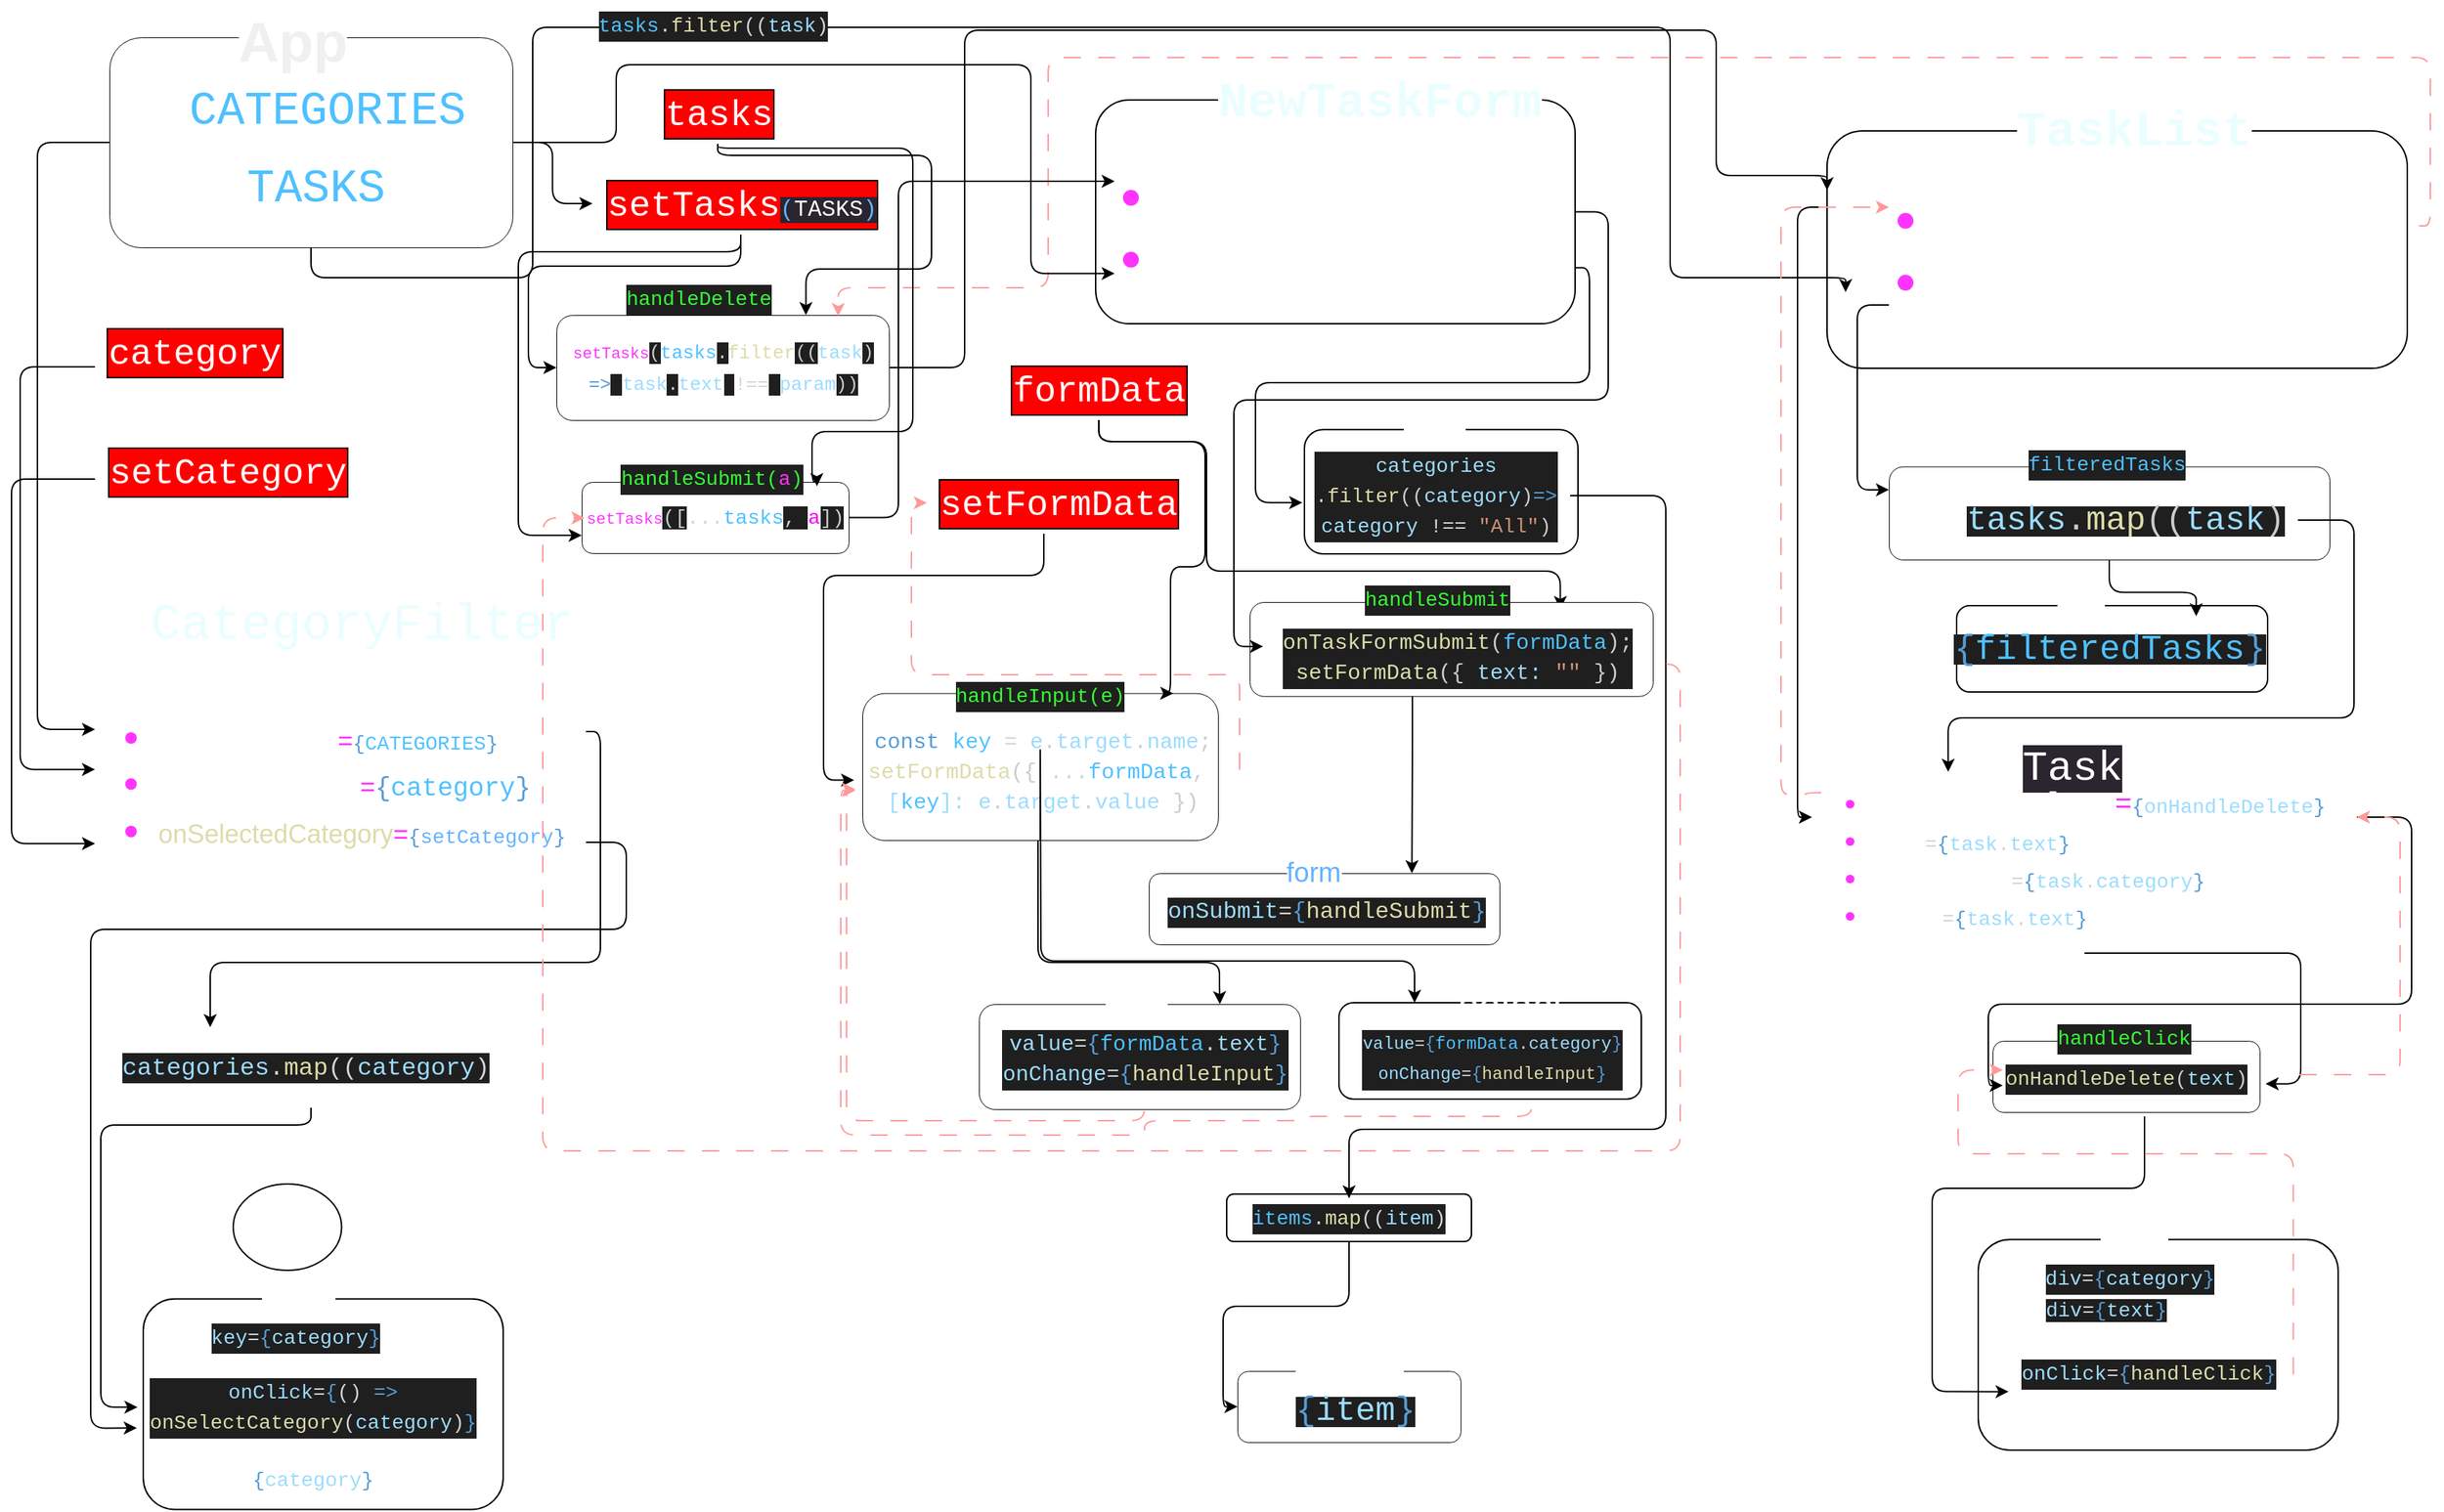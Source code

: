 <mxfile>
    <diagram id="ETYx2FP_TBT9RE4YVl5f" name="Page-1">
        <mxGraphModel dx="2063" dy="1829" grid="0" gridSize="10" guides="1" tooltips="1" connect="1" arrows="1" fold="1" page="1" pageScale="1" pageWidth="1700" pageHeight="1100" background="none" math="0" shadow="0">
            <root>
                <mxCell id="0"/>
                <mxCell id="1" parent="0"/>
                <mxCell id="627" value="" style="group;fontSize=10;" vertex="1" connectable="0" parent="1">
                    <mxGeometry x="764" y="47" width="333" height="181" as="geometry"/>
                </mxCell>
                <mxCell id="613" value="" style="rounded=1;whiteSpace=wrap;html=1;fontSize=19;" vertex="1" parent="627">
                    <mxGeometry y="25.453" width="333" height="155.547" as="geometry"/>
                </mxCell>
                <mxCell id="626" value="&lt;b style=&quot;color: rgb(235, 254, 255); font-family: Menlo, Monaco, &amp;quot;Courier New&amp;quot;, monospace; font-size: 34px;&quot;&gt;NewTaskForm&lt;/b&gt;" style="text;html=1;align=center;verticalAlign=middle;resizable=0;points=[];autosize=1;strokeColor=none;fillColor=none;fontSize=32;labelBackgroundColor=default;" vertex="1" parent="627">
                    <mxGeometry x="75.194" width="243" height="53" as="geometry"/>
                </mxCell>
                <mxCell id="735" value="&lt;ul style=&quot;font-size: 36px;&quot;&gt;&lt;li style=&quot;font-size: 36px;&quot;&gt;&lt;font color=&quot;#ffffff&quot; style=&quot;font-size: 36px;&quot;&gt;&amp;nbsp;onTaskSubmit&lt;/font&gt;&lt;/li&gt;&lt;li style=&quot;font-size: 36px;&quot;&gt;&lt;font color=&quot;#ffffff&quot; style=&quot;font-size: 36px;&quot;&gt;&amp;nbsp;catagories&lt;/font&gt;&lt;/li&gt;&lt;/ul&gt;" style="text;strokeColor=none;fillColor=none;html=1;whiteSpace=wrap;verticalAlign=bottom;overflow=hidden;labelBackgroundColor=none;comic=0;fontSize=36;fontColor=#FF33FF;spacingBottom=0;spacingTop=-17;spacingLeft=-7;" vertex="1" parent="627">
                    <mxGeometry x="13.22" y="49.96" width="295.78" height="128.21" as="geometry"/>
                </mxCell>
                <mxCell id="655" value="" style="group;labelBackgroundColor=none;" vertex="1" connectable="0" parent="1">
                    <mxGeometry x="69" y="410" width="345.5" height="231" as="geometry"/>
                </mxCell>
                <mxCell id="479" value="" style="rounded=1;whiteSpace=wrap;html=1;shadow=0;fontFamily=Helvetica;fontSize=35;fontColor=#0000FF;align=center;strokeColor=#FFFFFF;strokeWidth=0.5;fillColor=none;gradientColor=none;sketch=0;" parent="655" vertex="1">
                    <mxGeometry y="24.718" width="345.5" height="206.282" as="geometry"/>
                </mxCell>
                <mxCell id="653" value="&lt;span style=&quot;color: rgb(235, 254, 255); font-family: Menlo, Monaco, &amp;quot;Courier New&amp;quot;, monospace; font-size: 35px;&quot;&gt;CategoryFilter&lt;/span&gt;" style="text;html=1;align=center;verticalAlign=middle;resizable=0;points=[];autosize=1;strokeColor=none;fillColor=none;fontSize=25;labelBackgroundColor=default;" vertex="1" parent="655">
                    <mxGeometry x="28.166" width="313" height="54" as="geometry"/>
                </mxCell>
                <mxCell id="734" value="&lt;ul style=&quot;&quot;&gt;&lt;li style=&quot;&quot;&gt;&lt;font color=&quot;#ffffff&quot; style=&quot;font-size: 27px;&quot;&gt;categories&lt;/font&gt;&lt;font style=&quot;font-size: 18px;&quot;&gt;=&lt;/font&gt;&lt;span style=&quot;font-size: 14px; font-family: Menlo, Monaco, &amp;quot;Courier New&amp;quot;, monospace; color: rgb(86, 156, 214);&quot;&gt;{&lt;/span&gt;&lt;span style=&quot;font-size: 14px; font-family: Menlo, Monaco, &amp;quot;Courier New&amp;quot;, monospace; color: rgb(79, 193, 255);&quot;&gt;CATEGORIES&lt;/span&gt;&lt;span style=&quot;font-size: 14px; font-family: Menlo, Monaco, &amp;quot;Courier New&amp;quot;, monospace; color: rgb(86, 156, 214);&quot;&gt;}&lt;/span&gt;&lt;/li&gt;&lt;li style=&quot;&quot;&gt;&lt;font style=&quot;font-size: 18px;&quot;&gt;&lt;font color=&quot;#ffffff&quot; style=&quot;&quot;&gt;selectedCategory&lt;/font&gt;=&lt;span style=&quot;font-family: Menlo, Monaco, &amp;quot;Courier New&amp;quot;, monospace; color: rgb(86, 156, 214);&quot;&gt;{&lt;/span&gt;&lt;span style=&quot;font-family: Menlo, Monaco, &amp;quot;Courier New&amp;quot;, monospace; color: rgb(79, 193, 255);&quot;&gt;category&lt;/span&gt;&lt;span style=&quot;font-family: Menlo, Monaco, &amp;quot;Courier New&amp;quot;, monospace; color: rgb(86, 156, 214);&quot;&gt;}&lt;/span&gt;&lt;/font&gt;&lt;/li&gt;&lt;li style=&quot;&quot;&gt;&lt;font style=&quot;&quot;&gt;&lt;font color=&quot;#dcdcaa&quot; style=&quot;font-size: 18px;&quot;&gt;onSelectedCategory&lt;/font&gt;&lt;span style=&quot;font-size: 18px;&quot;&gt;=&lt;/span&gt;&lt;font style=&quot;font-size: 14px;&quot;&gt;&lt;span style=&quot;font-family: Menlo, Monaco, &amp;quot;Courier New&amp;quot;, monospace; color: rgb(86, 156, 214);&quot;&gt;{&lt;/span&gt;&lt;span style=&quot;font-family: Menlo, Monaco, &amp;quot;Courier New&amp;quot;, monospace;&quot;&gt;&lt;font color=&quot;#66b2ff&quot;&gt;setCategory&lt;/font&gt;&lt;/span&gt;&lt;span style=&quot;font-family: Menlo, Monaco, &amp;quot;Courier New&amp;quot;, monospace; color: rgb(86, 156, 214);&quot;&gt;}&lt;/span&gt;&lt;/font&gt;&lt;/font&gt;&lt;/li&gt;&lt;/ul&gt;" style="text;strokeColor=none;fillColor=none;html=1;whiteSpace=wrap;verticalAlign=bottom;overflow=hidden;labelBackgroundColor=none;comic=0;fontSize=27;fontColor=#FF33FF;spacingBottom=2;spacingTop=-18;spacingLeft=-5;" vertex="1" parent="655">
                    <mxGeometry x="7" y="63" width="334" height="154" as="geometry"/>
                </mxCell>
                <mxCell id="658" value="" style="group" vertex="1" connectable="0" parent="1">
                    <mxGeometry x="102.5" y="869.25" width="250" height="183" as="geometry"/>
                </mxCell>
                <mxCell id="656" value="" style="rounded=1;whiteSpace=wrap;html=1;fontFamily=Helvetica;fontSize=25;fontColor=default;align=center;strokeColor=default;fillColor=default;comic=0;" vertex="1" parent="658">
                    <mxGeometry y="36.6" width="250.0" height="146.4" as="geometry"/>
                </mxCell>
                <mxCell id="657" value="&lt;span style=&quot;color: rgb(255, 255, 255); font-size: 18px;&quot;&gt;button&lt;/span&gt;" style="text;html=1;align=center;verticalAlign=middle;resizable=0;points=[];autosize=1;strokeColor=none;fillColor=none;fontSize=18;labelBackgroundColor=default;" vertex="1" parent="658">
                    <mxGeometry x="73.744" y="21.472" width="68" height="34" as="geometry"/>
                </mxCell>
                <mxCell id="757" value="&lt;div style=&quot;color: rgb(204, 204, 204); background-color: rgb(31, 31, 31); font-family: Menlo, Monaco, &amp;quot;Courier New&amp;quot;, monospace; font-size: 14px; line-height: 21px;&quot;&gt;&lt;div style=&quot;line-height: 21px;&quot;&gt;&lt;span style=&quot;color: #9cdcfe;&quot;&gt;key&lt;/span&gt;&lt;span style=&quot;color: #d4d4d4;&quot;&gt;=&lt;/span&gt;&lt;span style=&quot;color: #569cd6;&quot;&gt;{&lt;/span&gt;&lt;span style=&quot;color: #9cdcfe;&quot;&gt;category&lt;/span&gt;&lt;span style=&quot;color: #569cd6;&quot;&gt;}&lt;/span&gt;&lt;/div&gt;&lt;/div&gt;" style="text;html=1;align=center;verticalAlign=middle;resizable=0;points=[];autosize=1;strokeColor=none;fillColor=none;fontSize=23;fontColor=#FFFFFF;" vertex="1" parent="658">
                    <mxGeometry x="37" y="47" width="136" height="33" as="geometry"/>
                </mxCell>
                <mxCell id="759" value="&amp;gt;&lt;span style=&quot;font-family: Menlo, Monaco, &amp;quot;Courier New&amp;quot;, monospace; font-size: 14px; color: rgb(86, 156, 214);&quot;&gt;{&lt;/span&gt;&lt;span style=&quot;font-family: Menlo, Monaco, &amp;quot;Courier New&amp;quot;, monospace; font-size: 14px; color: rgb(156, 220, 254);&quot;&gt;category&lt;/span&gt;&lt;span style=&quot;font-family: Menlo, Monaco, &amp;quot;Courier New&amp;quot;, monospace; font-size: 14px; color: rgb(86, 156, 214);&quot;&gt;}&lt;/span&gt;&lt;span style=&quot;background-color: initial;&quot;&gt;&amp;lt;&lt;/span&gt;" style="text;html=1;align=center;verticalAlign=middle;resizable=0;points=[];autosize=1;strokeColor=none;fillColor=none;fontSize=23;fontColor=#FFFFFF;" vertex="1" parent="658">
                    <mxGeometry x="53" y="139" width="129" height="40" as="geometry"/>
                </mxCell>
                <mxCell id="758" value="&lt;div style=&quot;background-color: rgb(31, 31, 31); font-family: Menlo, Monaco, &amp;quot;Courier New&amp;quot;, monospace; font-size: 14px; line-height: 21px;&quot;&gt;&lt;div style=&quot;color: rgb(204, 204, 204); line-height: 21px;&quot;&gt;&lt;span style=&quot;color: #d4d4d4;&quot;&gt; &lt;/span&gt;&lt;span style=&quot;color: #9cdcfe;&quot;&gt;onClick&lt;/span&gt;&lt;span style=&quot;color: #d4d4d4;&quot;&gt;=&lt;/span&gt;&lt;span style=&quot;color: #569cd6;&quot;&gt;{&lt;/span&gt;&lt;span style=&quot;color: #d4d4d4;&quot;&gt;() &lt;/span&gt;&lt;span style=&quot;color: #569cd6;&quot;&gt;=&amp;gt;&lt;/span&gt;&lt;/div&gt;&lt;div style=&quot;line-height: 21px;&quot;&gt; &lt;font color=&quot;#dcdcaa&quot;&gt;onSelectCategory&lt;/font&gt;&lt;span style=&quot;color: rgb(212, 212, 212);&quot;&gt;(&lt;/span&gt;&lt;span style=&quot;color: rgb(156, 220, 254);&quot;&gt;category&lt;/span&gt;&lt;span style=&quot;color: rgb(212, 212, 212);&quot;&gt;)&lt;/span&gt;&lt;span style=&quot;color: rgb(86, 156, 214);&quot;&gt;}&lt;/span&gt;&lt;/div&gt;&lt;/div&gt;" style="text;html=1;align=center;verticalAlign=middle;resizable=0;points=[];autosize=1;strokeColor=none;fillColor=none;fontSize=23;fontColor=#FFFFFF;" vertex="1" parent="658">
                    <mxGeometry x="-5.5" y="85" width="246" height="54" as="geometry"/>
                </mxCell>
                <mxCell id="756" value="" style="group" vertex="1" connectable="0" parent="658">
                    <mxGeometry x="62.5" y="-43.25" width="75.25" height="61.27" as="geometry"/>
                </mxCell>
                <mxCell id="753" value="" style="ellipse;whiteSpace=wrap;html=1;labelBackgroundColor=default;comic=0;fontSize=23;fontColor=#FFFFFF;" vertex="1" parent="756">
                    <mxGeometry width="75.25" height="60" as="geometry"/>
                </mxCell>
                <mxCell id="751" value="Div" style="ellipse;whiteSpace=wrap;html=1;aspect=fixed;fontFamily=Helvetica;fontSize=23;fontColor=#FFFFFF;align=center;strokeColor=none;fillColor=none;gradientColor=none;" vertex="1" parent="756">
                    <mxGeometry x="6.69" y="5.74" width="61.87" height="48.52" as="geometry"/>
                </mxCell>
                <mxCell id="681" value="" style="group" vertex="1" connectable="0" parent="1">
                    <mxGeometry x="602" y="426" width="328.467" height="161" as="geometry"/>
                </mxCell>
                <mxCell id="682" value="&lt;div style=&quot;font-family: Menlo, Monaco, &amp;quot;Courier New&amp;quot;, monospace; font-weight: normal; font-size: 12px; line-height: 21px;&quot;&gt;&lt;div style=&quot;font-size: 12px;&quot;&gt;&lt;br&gt;&lt;/div&gt;&lt;/div&gt;" style="rounded=1;whiteSpace=wrap;html=1;fontFamily=Helvetica;fontSize=12;fontColor=default;align=center;strokeColor=default;strokeWidth=0.5;fillColor=default;" vertex="1" parent="681">
                    <mxGeometry y="58.827" width="247.0" height="102.173" as="geometry"/>
                </mxCell>
                <mxCell id="683" value="&lt;div style=&quot;background-color: rgb(31, 31, 31); font-family: Menlo, Monaco, &amp;quot;Courier New&amp;quot;, monospace; font-size: 14px; line-height: 21px;&quot;&gt;&lt;font color=&quot;#33ff33&quot;&gt;handleInput(e)&lt;/font&gt;&lt;/div&gt;" style="text;html=1;align=center;verticalAlign=middle;resizable=0;points=[];autosize=1;strokeColor=none;fillColor=none;fontSize=18;fontColor=#FFFFFF;labelBackgroundColor=default;" vertex="1" parent="681">
                    <mxGeometry x="55.322" y="44.658" width="136" height="33" as="geometry"/>
                </mxCell>
                <mxCell id="760" value="&lt;div style=&quot;color: rgb(204, 204, 204); font-family: Menlo, Monaco, &amp;quot;Courier New&amp;quot;, monospace; font-size: 15px; line-height: 21px;&quot;&gt;&lt;div style=&quot;font-size: 15px;&quot;&gt;&lt;span style=&quot;color: rgb(86, 156, 214); font-size: 15px;&quot;&gt;const&lt;/span&gt; &lt;span style=&quot;color: rgb(79, 193, 255); font-size: 15px;&quot;&gt;key&lt;/span&gt; &lt;span style=&quot;color: rgb(212, 212, 212); font-size: 15px;&quot;&gt;=&lt;/span&gt; &lt;span style=&quot;color: rgb(156, 220, 254); font-size: 15px;&quot;&gt;e&lt;/span&gt;.&lt;span style=&quot;color: rgb(156, 220, 254); font-size: 15px;&quot;&gt;target&lt;/span&gt;.&lt;span style=&quot;color: rgb(156, 220, 254); font-size: 15px;&quot;&gt;name&lt;/span&gt;;&lt;/div&gt;&lt;div style=&quot;font-size: 15px;&quot;&gt;    &lt;span style=&quot;color: rgb(220, 220, 170); font-size: 15px;&quot;&gt;setFormData&lt;/span&gt;({ &lt;span style=&quot;color: rgb(212, 212, 212); font-size: 15px;&quot;&gt;...&lt;/span&gt;&lt;span style=&quot;color: rgb(79, 193, 255); font-size: 15px;&quot;&gt;formData&lt;/span&gt;,&amp;nbsp;&lt;/div&gt;&lt;div style=&quot;font-size: 15px;&quot;&gt;&lt;span style=&quot;color: rgb(156, 220, 254); font-size: 15px;&quot;&gt;[&lt;/span&gt;&lt;span style=&quot;color: rgb(79, 193, 255); font-size: 15px;&quot;&gt;key&lt;/span&gt;&lt;span style=&quot;color: rgb(156, 220, 254); font-size: 15px;&quot;&gt;]:&lt;/span&gt; &lt;span style=&quot;color: rgb(156, 220, 254); font-size: 15px;&quot;&gt;e&lt;/span&gt;.&lt;span style=&quot;color: rgb(156, 220, 254); font-size: 15px;&quot;&gt;target&lt;/span&gt;.&lt;span style=&quot;color: rgb(156, 220, 254); font-size: 15px;&quot;&gt;value&lt;/span&gt; })&lt;/div&gt;&lt;/div&gt;" style="text;html=1;align=center;verticalAlign=middle;resizable=0;points=[];autosize=1;strokeColor=none;fillColor=none;fontSize=15;fontColor=#FFFFFF;labelBackgroundColor=none;" vertex="1" parent="681">
                    <mxGeometry x="-5.533" y="76.56" width="262" height="75" as="geometry"/>
                </mxCell>
                <mxCell id="703" value="" style="group" vertex="1" connectable="0" parent="1">
                    <mxGeometry x="389.5" y="180" width="231" height="115" as="geometry"/>
                </mxCell>
                <mxCell id="704" value="&lt;div style=&quot;font-family: Menlo, Monaco, &amp;quot;Courier New&amp;quot;, monospace; font-weight: normal; font-size: 13px; line-height: 21px;&quot;&gt;&lt;div style=&quot;&quot;&gt;&lt;span style=&quot;color: rgb(255, 51, 255); font-size: 11px;&quot;&gt;setTasks&lt;/span&gt;&lt;span style=&quot;background-color: rgb(31, 31, 31); color: rgb(204, 204, 204);&quot;&gt;(&lt;/span&gt;&lt;span style=&quot;color: rgb(79, 193, 255);&quot;&gt;tasks&lt;/span&gt;&lt;span style=&quot;background-color: rgb(31, 31, 31); color: rgb(204, 204, 204);&quot;&gt;.&lt;/span&gt;&lt;span style=&quot;color: rgb(220, 220, 170);&quot;&gt;filter&lt;/span&gt;&lt;span style=&quot;background-color: rgb(31, 31, 31); color: rgb(204, 204, 204);&quot;&gt;((&lt;/span&gt;&lt;span style=&quot;color: rgb(156, 220, 254);&quot;&gt;task&lt;/span&gt;&lt;span style=&quot;background-color: rgb(31, 31, 31); color: rgb(204, 204, 204);&quot;&gt;) &lt;/span&gt;&lt;span style=&quot;color: rgb(86, 156, 214);&quot;&gt;=&amp;gt;&lt;/span&gt;&lt;span style=&quot;background-color: rgb(31, 31, 31); color: rgb(204, 204, 204);&quot;&gt; &lt;/span&gt;&lt;span style=&quot;color: rgb(156, 220, 254);&quot;&gt;task&lt;/span&gt;&lt;span style=&quot;background-color: rgb(31, 31, 31); color: rgb(204, 204, 204);&quot;&gt;.&lt;/span&gt;&lt;span style=&quot;color: rgb(156, 220, 254);&quot;&gt;text&lt;/span&gt;&lt;span style=&quot;background-color: rgb(31, 31, 31); color: rgb(204, 204, 204);&quot;&gt; &lt;/span&gt;&lt;span style=&quot;color: rgb(212, 212, 212);&quot;&gt;!==&lt;/span&gt;&lt;span style=&quot;background-color: rgb(31, 31, 31); color: rgb(204, 204, 204);&quot;&gt; &lt;/span&gt;&lt;span style=&quot;color: rgb(156, 220, 254);&quot;&gt;param&lt;/span&gt;&lt;span style=&quot;background-color: rgb(31, 31, 31); color: rgb(204, 204, 204);&quot;&gt;))&lt;/span&gt;&lt;/div&gt;&lt;/div&gt;" style="rounded=1;whiteSpace=wrap;html=1;fontFamily=Helvetica;fontSize=11;fontColor=default;align=center;strokeColor=default;strokeWidth=0.5;fillColor=default;" vertex="1" parent="703">
                    <mxGeometry y="42.019" width="231.0" height="72.981" as="geometry"/>
                </mxCell>
                <mxCell id="705" value="&lt;div style=&quot;background-color: rgb(31, 31, 31); font-family: Menlo, Monaco, &amp;quot;Courier New&amp;quot;, monospace; font-size: 14px; line-height: 21px;&quot;&gt;&lt;font color=&quot;#33ff33&quot;&gt;handleDelete&lt;/font&gt;&lt;/div&gt;" style="text;html=1;align=center;verticalAlign=middle;resizable=0;points=[];autosize=1;strokeColor=none;fillColor=none;fontSize=18;fontColor=#FFFFFF;labelBackgroundColor=default;" vertex="1" parent="703">
                    <mxGeometry x="38.6" y="14.744" width="119" height="33" as="geometry"/>
                </mxCell>
                <mxCell id="706" value="" style="group" vertex="1" connectable="0" parent="1">
                    <mxGeometry x="407" y="309.5" width="185.52" height="78" as="geometry"/>
                </mxCell>
                <mxCell id="707" value="&lt;div style=&quot;font-family: Menlo, Monaco, &amp;quot;Courier New&amp;quot;, monospace; font-weight: normal; line-height: 21px;&quot;&gt;&lt;div style=&quot;&quot;&gt;&lt;span style=&quot;color: rgb(255, 51, 255);&quot;&gt;&lt;font style=&quot;font-size: 11px;&quot;&gt;setTasks&lt;/font&gt;&lt;/span&gt;&lt;span style=&quot;background-color: rgb(31, 31, 31); color: rgb(204, 204, 204); font-size: 14px;&quot;&gt;([&lt;/span&gt;&lt;span style=&quot;font-size: 14px; color: rgb(212, 212, 212);&quot;&gt;...&lt;/span&gt;&lt;span style=&quot;font-size: 14px; color: rgb(79, 193, 255);&quot;&gt;tasks&lt;/span&gt;&lt;span style=&quot;background-color: rgb(31, 31, 31); color: rgb(204, 204, 204); font-size: 14px;&quot;&gt;, &lt;/span&gt;&lt;span style=&quot;font-size: 14px;&quot;&gt;&lt;font color=&quot;#ff00ff&quot;&gt;a&lt;/font&gt;&lt;/span&gt;&lt;span style=&quot;background-color: rgb(31, 31, 31); color: rgb(204, 204, 204); font-size: 14px;&quot;&gt;])&lt;/span&gt;&lt;/div&gt;&lt;/div&gt;" style="rounded=1;whiteSpace=wrap;html=1;fontFamily=Helvetica;fontSize=12;fontColor=default;align=center;strokeColor=default;strokeWidth=0.5;fillColor=default;" vertex="1" parent="706">
                    <mxGeometry y="28.5" width="185.52" height="49.5" as="geometry"/>
                </mxCell>
                <mxCell id="708" value="&lt;div style=&quot;background-color: rgb(31, 31, 31); font-family: Menlo, Monaco, &amp;quot;Courier New&amp;quot;, monospace; font-size: 14px; line-height: 21px;&quot;&gt;&lt;font color=&quot;#33ff33&quot;&gt;handleSubmit(&lt;/font&gt;&lt;font color=&quot;#ff33ff&quot;&gt;a&lt;/font&gt;&lt;font color=&quot;#33ff33&quot;&gt;)&lt;/font&gt;&lt;/div&gt;" style="text;html=1;align=center;verticalAlign=middle;resizable=0;points=[];autosize=1;strokeColor=none;fillColor=none;fontSize=18;fontColor=#FFFFFF;labelBackgroundColor=default;" vertex="1" parent="706">
                    <mxGeometry x="18" y="10" width="144" height="33" as="geometry"/>
                </mxCell>
                <mxCell id="714" value="" style="group" vertex="1" connectable="0" parent="1">
                    <mxGeometry x="1270" y="504" width="376.5" height="197" as="geometry"/>
                </mxCell>
                <mxCell id="715" value="" style="rounded=1;whiteSpace=wrap;html=1;shadow=0;fontFamily=Helvetica;fontSize=25;fontColor=#0000FF;align=center;strokeColor=#FFFFFF;strokeWidth=0.5;fillColor=none;gradientColor=none;sketch=0;" vertex="1" parent="714">
                    <mxGeometry y="33.056" width="376.5" height="141.944" as="geometry"/>
                </mxCell>
                <mxCell id="716" value="&lt;div style=&quot;color: rgb(204, 204, 204); background-color: rgb(31, 31, 31); font-family: Menlo, Monaco, &amp;quot;Courier New&amp;quot;, monospace; font-size: 29px; line-height: 21px;&quot;&gt;&lt;span style=&quot;color: rgb(255, 255, 255); font-size: 29px; background-color: rgb(42, 37, 47);&quot;&gt;Task&lt;/span&gt;&lt;br style=&quot;font-size: 29px;&quot;&gt;&lt;/div&gt;" style="text;html=1;align=center;verticalAlign=middle;resizable=0;points=[];autosize=1;strokeColor=none;fillColor=none;fontSize=29;fontColor=#FF33FF;" vertex="1" parent="714">
                    <mxGeometry x="127.575" y="16" width="88" height="33" as="geometry"/>
                </mxCell>
                <mxCell id="717" value="&lt;ul style=&quot;font-size: 20px;&quot;&gt;&lt;li style=&quot;font-size: 20px;&quot;&gt;&lt;span style=&quot;font-family: Menlo, Monaco, &amp;quot;Courier New&amp;quot;, monospace; font-size: 20px;&quot;&gt;&lt;font color=&quot;#ffffff&quot;&gt;onHandleDelete&lt;/font&gt;&lt;/span&gt;=&lt;span style=&quot;font-family: Menlo, Monaco, &amp;quot;Courier New&amp;quot;, monospace; font-size: 14px; color: rgb(86, 156, 214);&quot;&gt;{&lt;/span&gt;&lt;span style=&quot;font-family: Menlo, Monaco, &amp;quot;Courier New&amp;quot;, monospace; font-size: 14px; color: rgb(156, 220, 254);&quot;&gt;onHandleDelete&lt;/span&gt;&lt;span style=&quot;font-family: Menlo, Monaco, &amp;quot;Courier New&amp;quot;, monospace; font-size: 14px; color: rgb(86, 156, 214);&quot;&gt;}&lt;/span&gt;&lt;/li&gt;&lt;li style=&quot;font-size: 20px;&quot;&gt;&lt;div style=&quot;font-family: Menlo, Monaco, &amp;quot;Courier New&amp;quot;, monospace; font-size: 20px; line-height: 21px;&quot;&gt;&lt;span style=&quot;font-size: 20px;&quot;&gt;&lt;font color=&quot;#ffffff&quot;&gt;key&lt;/font&gt;&lt;/span&gt;&lt;span style=&quot;font-size: 14px; color: rgb(212, 212, 212);&quot;&gt;=&lt;/span&gt;&lt;span style=&quot;font-size: 14px; color: rgb(86, 156, 214);&quot;&gt;{&lt;/span&gt;&lt;span style=&quot;font-size: 14px; color: rgb(156, 220, 254);&quot;&gt;task&lt;/span&gt;&lt;span style=&quot;font-size: 14px; color: rgb(212, 212, 212);&quot;&gt;.&lt;/span&gt;&lt;span style=&quot;font-size: 14px; color: rgb(156, 220, 254);&quot;&gt;text&lt;/span&gt;&lt;span style=&quot;font-size: 14px; color: rgb(86, 156, 214);&quot;&gt;}&lt;/span&gt;&lt;/div&gt;&lt;/li&gt;&lt;li style=&quot;font-size: 20px;&quot;&gt;&lt;div style=&quot;font-family: Menlo, Monaco, &amp;quot;Courier New&amp;quot;, monospace; font-size: 20px; line-height: 21px;&quot;&gt;&lt;span style=&quot;font-size: 20px;&quot;&gt;&lt;div style=&quot;line-height: 21px; font-size: 20px;&quot;&gt;&lt;span style=&quot;font-size: 20px;&quot;&gt;&lt;font color=&quot;#ffffff&quot;&gt;category&lt;/font&gt;&lt;/span&gt;&lt;span style=&quot;font-size: 14px; color: rgb(212, 212, 212);&quot;&gt;=&lt;/span&gt;&lt;span style=&quot;font-size: 14px; color: rgb(86, 156, 214);&quot;&gt;{&lt;/span&gt;&lt;span style=&quot;font-size: 14px; color: rgb(156, 220, 254);&quot;&gt;task&lt;/span&gt;&lt;span style=&quot;font-size: 14px; color: rgb(212, 212, 212);&quot;&gt;.&lt;/span&gt;&lt;span style=&quot;font-size: 14px; color: rgb(156, 220, 254);&quot;&gt;category&lt;/span&gt;&lt;span style=&quot;font-size: 14px; color: rgb(86, 156, 214);&quot;&gt;}&lt;/span&gt;&lt;/div&gt;&lt;/span&gt;&lt;/div&gt;&lt;/li&gt;&lt;li style=&quot;font-size: 20px;&quot;&gt;&lt;div style=&quot;line-height: 21px; font-size: 20px;&quot;&gt;&lt;span style=&quot;font-size: 20px;&quot;&gt;&lt;div style=&quot;font-family: Menlo, Monaco, &amp;quot;Courier New&amp;quot;, monospace; font-size: 20px; line-height: 21px;&quot;&gt;&lt;span style=&quot;font-size: 20px;&quot;&gt;&lt;font color=&quot;#ffffff&quot;&gt;text&lt;/font&gt;&lt;/span&gt;&lt;span style=&quot;font-size: 14px; color: rgb(212, 212, 212);&quot;&gt;=&lt;/span&gt;&lt;span style=&quot;font-size: 14px; color: rgb(86, 156, 214);&quot;&gt;{&lt;/span&gt;&lt;span style=&quot;font-size: 14px; color: rgb(156, 220, 254);&quot;&gt;task&lt;/span&gt;&lt;span style=&quot;font-size: 14px; color: rgb(212, 212, 212);&quot;&gt;.&lt;/span&gt;&lt;span style=&quot;font-size: 14px; color: rgb(156, 220, 254);&quot;&gt;text&lt;/span&gt;&lt;span style=&quot;font-size: 14px; color: rgb(86, 156, 214);&quot;&gt;}&lt;/span&gt;&lt;/div&gt;&lt;/span&gt;&lt;/div&gt;&lt;/li&gt;&lt;/ul&gt;" style="text;strokeColor=none;fillColor=none;html=1;whiteSpace=wrap;verticalAlign=middle;overflow=hidden;labelBackgroundColor=none;comic=0;fontSize=20;fontColor=#FF33FF;spacingTop=-13;" vertex="1" parent="714">
                    <mxGeometry x="-8.5" y="35.5" width="378.5" height="126" as="geometry"/>
                </mxCell>
                <mxCell id="718" value="" style="group;collapsible=0;" vertex="1" connectable="0" parent="1">
                    <mxGeometry x="1315" y="290" width="306" height="102" as="geometry"/>
                </mxCell>
                <mxCell id="719" value="&lt;div style=&quot;font-family: Menlo, Monaco, &amp;quot;Courier New&amp;quot;, monospace; font-weight: normal; font-size: 12px; line-height: 21px;&quot;&gt;&lt;div style=&quot;font-size: 12px;&quot;&gt;&lt;br&gt;&lt;/div&gt;&lt;/div&gt;" style="rounded=1;whiteSpace=wrap;html=1;fontFamily=Helvetica;fontSize=12;fontColor=default;align=center;strokeColor=default;strokeWidth=0.5;fillColor=default;" vertex="1" parent="718">
                    <mxGeometry y="37.269" width="306.0" height="64.731" as="geometry"/>
                </mxCell>
                <mxCell id="720" value="&lt;div style=&quot;color: rgb(204, 204, 204); background-color: rgb(31, 31, 31); font-family: Menlo, Monaco, &amp;quot;Courier New&amp;quot;, monospace; font-size: 14px; line-height: 21px;&quot;&gt;&lt;span style=&quot;color: rgb(79, 193, 255);&quot;&gt;filteredTasks&lt;/span&gt;&lt;br&gt;&lt;/div&gt;" style="text;html=1;align=center;verticalAlign=middle;resizable=0;points=[];autosize=1;strokeColor=none;fillColor=none;fontSize=18;fontColor=#FFFFFF;labelBackgroundColor=default;" vertex="1" parent="718">
                    <mxGeometry x="86.534" y="19.077" width="128" height="33" as="geometry"/>
                </mxCell>
                <mxCell id="783" value="&lt;div style=&quot;color: rgb(204, 204, 204); background-color: rgb(31, 31, 31); font-family: Menlo, Monaco, &amp;quot;Courier New&amp;quot;, monospace; font-size: 23px; line-height: 21px;&quot;&gt;&lt;span style=&quot;color: rgb(156, 220, 254); font-size: 23px;&quot;&gt;tasks&lt;/span&gt;.&lt;span style=&quot;color: rgb(220, 220, 170); font-size: 23px;&quot;&gt;map&lt;/span&gt;((&lt;span style=&quot;color: rgb(156, 220, 254); font-size: 23px;&quot;&gt;task&lt;/span&gt;)&lt;/div&gt;" style="text;html=1;align=center;verticalAlign=middle;resizable=0;points=[];autosize=1;strokeColor=none;fillColor=none;fontSize=23;fontColor=#FFFFFF;" vertex="1" parent="718">
                    <mxGeometry x="44" y="58" width="240" height="33" as="geometry"/>
                </mxCell>
                <mxCell id="722" value="" style="group" vertex="1" connectable="0" parent="1">
                    <mxGeometry x="1387" y="698" width="204.003" height="81.003" as="geometry"/>
                </mxCell>
                <mxCell id="723" value="&lt;div style=&quot;font-family: Menlo, Monaco, &amp;quot;Courier New&amp;quot;, monospace; font-weight: normal; line-height: 21px;&quot;&gt;&lt;div style=&quot;&quot;&gt;&lt;div style=&quot;text-align: left;&quot;&gt;&lt;font color=&quot;#9cdcfe&quot;&gt;&lt;span style=&quot;font-size: 14px;&quot;&gt;&lt;br&gt;&lt;/span&gt;&lt;/font&gt;&lt;/div&gt;&lt;/div&gt;&lt;/div&gt;" style="rounded=1;whiteSpace=wrap;html=1;fontFamily=Helvetica;fontSize=12;fontColor=default;align=center;strokeColor=default;strokeWidth=0.5;fillColor=default;" vertex="1" parent="722">
                    <mxGeometry y="28.5" width="185.52" height="49.5" as="geometry"/>
                </mxCell>
                <mxCell id="724" value="&lt;div style=&quot;background-color: rgb(31, 31, 31); font-family: Menlo, Monaco, &amp;quot;Courier New&amp;quot;, monospace; font-size: 14px; line-height: 21px;&quot;&gt;&lt;font color=&quot;#33ff33&quot;&gt;handleClick&lt;/font&gt;&lt;/div&gt;" style="text;html=1;align=center;verticalAlign=middle;resizable=0;points=[];autosize=1;strokeColor=none;fillColor=none;fontSize=18;fontColor=#FFFFFF;labelBackgroundColor=default;" vertex="1" parent="722">
                    <mxGeometry x="35" y="10" width="111" height="33" as="geometry"/>
                </mxCell>
                <mxCell id="790" value="&lt;meta charset=&quot;utf-8&quot;&gt;&lt;div style=&quot;color: rgb(204, 204, 204); background-color: rgb(31, 31, 31); font-family: Menlo, Monaco, &amp;quot;Courier New&amp;quot;, monospace; font-weight: normal; font-size: 14px; line-height: 21px;&quot;&gt;&lt;div&gt;&lt;span style=&quot;color: #dcdcaa;&quot;&gt;onHandleDelete&lt;/span&gt;&lt;span style=&quot;color: #cccccc;&quot;&gt;(&lt;/span&gt;&lt;span style=&quot;color: #9cdcfe;&quot;&gt;text&lt;/span&gt;&lt;span style=&quot;color: #cccccc;&quot;&gt;)&lt;/span&gt;&lt;/div&gt;&lt;/div&gt;" style="text;whiteSpace=wrap;html=1;fontSize=24;fontColor=#FFFFFF;" vertex="1" parent="722">
                    <mxGeometry x="7.003" y="38.003" width="197" height="43" as="geometry"/>
                </mxCell>
                <mxCell id="820" style="edgeStyle=orthogonalEdgeStyle;html=1;entryX=0;entryY=0.25;entryDx=0;entryDy=0;fontSize=15;fontColor=#FFFFFF;exitX=0;exitY=0.25;exitDx=0;exitDy=0;" edge="1" parent="1" source="737" target="717">
                    <mxGeometry relative="1" as="geometry"/>
                </mxCell>
                <mxCell id="869" style="edgeStyle=orthogonalEdgeStyle;html=1;entryX=0.847;entryY=0.009;entryDx=0;entryDy=0;entryPerimeter=0;dashed=1;dashPattern=12 12;strokeColor=#FF9999;fontSize=15;fontColor=#DCDCAA;flowAnimation=1;exitX=1.001;exitY=0.387;exitDx=0;exitDy=0;exitPerimeter=0;" edge="1" parent="1" source="739" target="704">
                    <mxGeometry relative="1" as="geometry">
                        <Array as="points">
                            <mxPoint x="1675" y="160"/>
                            <mxPoint x="1691" y="160"/>
                            <mxPoint x="1691" y="43"/>
                            <mxPoint x="731" y="43"/>
                            <mxPoint x="731" y="203"/>
                            <mxPoint x="585" y="203"/>
                        </Array>
                    </mxGeometry>
                </mxCell>
                <mxCell id="739" value="" style="rounded=1;whiteSpace=wrap;html=1;fontSize=19;container=0;" vertex="1" parent="1">
                    <mxGeometry x="1272" y="94" width="403" height="165" as="geometry"/>
                </mxCell>
                <mxCell id="740" value="&lt;b style=&quot;color: rgb(235, 254, 255); font-family: Menlo, Monaco, &amp;quot;Courier New&amp;quot;, monospace; font-size: 34px;&quot;&gt;TaskList&lt;/b&gt;" style="text;html=1;align=center;verticalAlign=middle;resizable=0;points=[];autosize=1;strokeColor=none;fillColor=none;fontSize=32;labelBackgroundColor=default;container=0;" vertex="1" parent="1">
                    <mxGeometry x="1394" y="67" width="182" height="53" as="geometry"/>
                </mxCell>
                <mxCell id="818" style="edgeStyle=orthogonalEdgeStyle;html=1;entryX=0;entryY=0.25;entryDx=0;entryDy=0;fontSize=15;fontColor=#FFFFFF;exitX=0;exitY=0.75;exitDx=0;exitDy=0;" edge="1" parent="1" source="737" target="719">
                    <mxGeometry relative="1" as="geometry">
                        <Array as="points">
                            <mxPoint x="1293" y="215"/>
                            <mxPoint x="1293" y="344"/>
                        </Array>
                    </mxGeometry>
                </mxCell>
                <mxCell id="737" value="&lt;ul style=&quot;font-size: 36px;&quot;&gt;&lt;li style=&quot;font-size: 36px;&quot;&gt;&lt;font color=&quot;#ffffff&quot; style=&quot;font-size: 36px;&quot;&gt;&amp;nbsp;onHandleDelte&lt;/font&gt;&lt;/li&gt;&lt;li style=&quot;font-size: 36px;&quot;&gt;&lt;font color=&quot;#ffffff&quot; style=&quot;font-size: 36px;&quot;&gt;&amp;nbsp;tasks&lt;/font&gt;&lt;/li&gt;&lt;/ul&gt;" style="text;strokeColor=none;fillColor=none;html=1;whiteSpace=wrap;verticalAlign=bottom;overflow=hidden;labelBackgroundColor=none;comic=0;fontSize=36;fontColor=#FF33FF;spacingBottom=0;spacingTop=-17;spacingLeft=-7;container=0;" vertex="1" parent="1">
                    <mxGeometry x="1315" y="113" width="310" height="136" as="geometry"/>
                </mxCell>
                <mxCell id="748" value="" style="group" vertex="1" connectable="0" parent="1">
                    <mxGeometry x="79" y="3" width="280" height="172" as="geometry"/>
                </mxCell>
                <mxCell id="247" value="" style="rounded=1;whiteSpace=wrap;html=1;fontFamily=Helvetica;fontSize=39;fontColor=default;align=center;strokeColor=default;strokeWidth=0.5;fillColor=default;" parent="748" vertex="1">
                    <mxGeometry y="26" width="280" height="146" as="geometry"/>
                </mxCell>
                <mxCell id="745" value="&lt;b style=&quot;color: rgb(240, 240, 240); font-size: 39px;&quot;&gt;App&lt;/b&gt;" style="text;html=1;align=center;verticalAlign=middle;resizable=0;points=[];autosize=1;strokeColor=none;fillColor=none;fontSize=18;fontColor=#FF00FF;labelBackgroundColor=default;" vertex="1" parent="748">
                    <mxGeometry x="80" width="94" height="59" as="geometry"/>
                </mxCell>
                <mxCell id="746" value="&lt;span style=&quot;color: rgb(79, 193, 255); font-family: Menlo, Monaco, &amp;quot;Courier New&amp;quot;, monospace; font-size: 32px;&quot;&gt;CATEGORIES&lt;/span&gt;" style="text;html=1;align=center;verticalAlign=middle;resizable=0;points=[];autosize=1;strokeColor=none;fillColor=none;fontSize=18;fontColor=#FF00FF;" vertex="1" parent="748">
                    <mxGeometry x="45" y="53" width="211" height="50" as="geometry"/>
                </mxCell>
                <mxCell id="747" value="&lt;span style=&quot;color: rgb(79, 193, 255); font-family: Menlo, Monaco, &amp;quot;Courier New&amp;quot;, monospace; font-size: 32px;&quot;&gt;TASKS&lt;/span&gt;" style="text;html=1;align=center;verticalAlign=middle;resizable=0;points=[];autosize=1;strokeColor=none;fillColor=none;fontSize=18;fontColor=#FF00FF;" vertex="1" parent="748">
                    <mxGeometry x="86" y="107" width="114" height="50" as="geometry"/>
                </mxCell>
                <mxCell id="764" value="" style="group" vertex="1" connectable="0" parent="1">
                    <mxGeometry x="683" y="701" width="253.432" height="73" as="geometry"/>
                </mxCell>
                <mxCell id="768" value="" style="group;fontSize=11;" vertex="1" connectable="0" parent="764">
                    <mxGeometry y="-18.597" width="253.432" height="91.597" as="geometry"/>
                </mxCell>
                <mxCell id="669" value="&lt;div style=&quot;font-family: Menlo, Monaco, &amp;quot;Courier New&amp;quot;, monospace; font-weight: normal; font-size: 12px; line-height: 21px;&quot;&gt;&lt;div style=&quot;font-size: 12px;&quot;&gt;&lt;br&gt;&lt;/div&gt;&lt;/div&gt;" style="rounded=1;whiteSpace=wrap;html=1;fontFamily=Helvetica;fontSize=12;fontColor=default;align=center;strokeColor=default;strokeWidth=0.5;fillColor=default;" vertex="1" parent="768">
                    <mxGeometry y="18.597" width="223.048" height="73" as="geometry"/>
                </mxCell>
                <mxCell id="767" value="input" style="text;html=1;align=center;verticalAlign=middle;resizable=0;points=[];autosize=1;strokeColor=none;fillColor=none;fontSize=20;fontColor=#FFFFFF;labelBackgroundColor=default;" vertex="1" parent="768">
                    <mxGeometry x="78.925" width="61" height="36" as="geometry"/>
                </mxCell>
                <mxCell id="763" value="&lt;div style=&quot;color: rgb(204, 204, 204); background-color: rgb(31, 31, 31); font-family: Menlo, Monaco, &amp;quot;Courier New&amp;quot;, monospace; font-size: 15px; line-height: 21px;&quot;&gt;&lt;div style=&quot;font-size: 15px;&quot;&gt;&lt;span style=&quot;color: rgb(156, 220, 254); font-size: 15px;&quot;&gt;value&lt;/span&gt;&lt;span style=&quot;color: rgb(212, 212, 212); font-size: 15px;&quot;&gt;=&lt;/span&gt;&lt;span style=&quot;color: rgb(86, 156, 214); font-size: 15px;&quot;&gt;{&lt;/span&gt;&lt;span style=&quot;color: rgb(79, 193, 255); font-size: 15px;&quot;&gt;formData&lt;/span&gt;&lt;span style=&quot;color: rgb(212, 212, 212); font-size: 15px;&quot;&gt;.&lt;/span&gt;&lt;span style=&quot;color: rgb(156, 220, 254); font-size: 15px;&quot;&gt;text&lt;/span&gt;&lt;span style=&quot;color: rgb(86, 156, 214); font-size: 15px;&quot;&gt;}&lt;/span&gt;&lt;/div&gt;&lt;div style=&quot;font-size: 15px;&quot;&gt;          &lt;span style=&quot;color: rgb(156, 220, 254); font-size: 15px;&quot;&gt;onChange&lt;/span&gt;&lt;span style=&quot;color: rgb(212, 212, 212); font-size: 15px;&quot;&gt;=&lt;/span&gt;&lt;span style=&quot;color: rgb(86, 156, 214); font-size: 15px;&quot;&gt;{&lt;/span&gt;&lt;span style=&quot;color: rgb(220, 220, 170); font-size: 15px;&quot;&gt;handleInput&lt;/span&gt;&lt;span style=&quot;color: rgb(86, 156, 214); font-size: 15px;&quot;&gt;}&lt;/span&gt;&lt;/div&gt;&lt;/div&gt;" style="text;html=1;align=center;verticalAlign=middle;resizable=0;points=[];autosize=1;strokeColor=none;fillColor=none;fontSize=15;fontColor=#FFFFFF;" vertex="1" parent="768">
                    <mxGeometry x="6.432" y="29.563" width="217" height="54" as="geometry"/>
                </mxCell>
                <mxCell id="766" value="" style="group" vertex="1" connectable="0" parent="1">
                    <mxGeometry x="801" y="592" width="243.52" height="67.5" as="geometry"/>
                </mxCell>
                <mxCell id="523" value="&lt;div style=&quot;font-family: Menlo, Monaco, &amp;quot;Courier New&amp;quot;, monospace; font-weight: normal; font-size: 12px; line-height: 21px;&quot;&gt;&lt;div style=&quot;font-size: 12px;&quot;&gt;&lt;br&gt;&lt;/div&gt;&lt;/div&gt;" style="rounded=1;whiteSpace=wrap;html=1;fontFamily=Helvetica;fontSize=12;fontColor=default;align=center;strokeColor=default;strokeWidth=0.5;fillColor=default;" parent="766" vertex="1">
                    <mxGeometry y="18" width="243.52" height="49.5" as="geometry"/>
                </mxCell>
                <mxCell id="762" value="&lt;div style=&quot;color: rgb(204, 204, 204); background-color: rgb(31, 31, 31); font-family: Menlo, Monaco, &amp;quot;Courier New&amp;quot;, monospace; font-size: 16px; line-height: 21px;&quot;&gt;&lt;span style=&quot;color: rgb(156, 220, 254); font-size: 16px;&quot;&gt;onSubmit&lt;/span&gt;&lt;span style=&quot;color: rgb(212, 212, 212); font-size: 16px;&quot;&gt;=&lt;/span&gt;&lt;span style=&quot;color: rgb(86, 156, 214); font-size: 16px;&quot;&gt;{&lt;/span&gt;&lt;span style=&quot;color: rgb(220, 220, 170); font-size: 16px;&quot;&gt;handleSubmit&lt;/span&gt;&lt;span style=&quot;color: rgb(86, 156, 214); font-size: 16px;&quot;&gt;}&lt;/span&gt;&lt;/div&gt;" style="text;html=1;align=center;verticalAlign=middle;resizable=0;points=[];autosize=1;strokeColor=none;fillColor=none;fontSize=16;fontColor=#FFFFFF;" vertex="1" parent="766">
                    <mxGeometry x="2.76" y="28" width="240" height="33" as="geometry"/>
                </mxCell>
                <mxCell id="765" value="&lt;span style=&quot;color: rgb(102, 178, 255); font-size: 19px;&quot;&gt;form&lt;/span&gt;" style="text;html=1;align=center;verticalAlign=middle;resizable=0;points=[];autosize=1;strokeColor=none;fillColor=none;fontSize=16;fontColor=#FFFFFF;labelBackgroundColor=default;" vertex="1" parent="766">
                    <mxGeometry x="86" width="56" height="35" as="geometry"/>
                </mxCell>
                <mxCell id="807" style="edgeStyle=orthogonalEdgeStyle;html=1;entryX=0;entryY=0.5;entryDx=0;entryDy=0;fontSize=15;fontColor=#FFFFFF;" edge="1" parent="1" source="773" target="695">
                    <mxGeometry relative="1" as="geometry"/>
                </mxCell>
                <mxCell id="773" value="&lt;div style=&quot;color: rgb(204, 204, 204); background-color: rgb(31, 31, 31); font-family: Menlo, Monaco, &amp;quot;Courier New&amp;quot;, monospace; font-size: 14px; line-height: 21px;&quot;&gt;&lt;span style=&quot;color: #4fc1ff;&quot;&gt;items&lt;/span&gt;&lt;span style=&quot;color: #d4d4d4;&quot;&gt;.&lt;/span&gt;&lt;span style=&quot;color: #dcdcaa;&quot;&gt;map&lt;/span&gt;&lt;span style=&quot;color: #d4d4d4;&quot;&gt;((&lt;/span&gt;&lt;span style=&quot;color: #9cdcfe;&quot;&gt;item&lt;/span&gt;&lt;span style=&quot;color: #d4d4d4;&quot;&gt;)&lt;/span&gt;&lt;/div&gt;" style="rounded=1;whiteSpace=wrap;html=1;labelBackgroundColor=default;comic=0;fontSize=17;fontColor=#FFFFFF;container=1;collapsible=0;" vertex="1" collapsed="1" parent="1">
                    <mxGeometry x="855" y="833" width="170" height="33" as="geometry">
                        <mxRectangle x="650" y="703" width="149" height="49" as="alternateBounds"/>
                    </mxGeometry>
                </mxCell>
                <mxCell id="776" value="" style="group" vertex="1" connectable="0" parent="1">
                    <mxGeometry x="862.5" y="937" width="155" height="68.5" as="geometry"/>
                </mxCell>
                <mxCell id="695" value="&lt;div style=&quot;font-family: Menlo, Monaco, &amp;quot;Courier New&amp;quot;, monospace; font-weight: normal; font-size: 12px; line-height: 21px;&quot;&gt;&lt;div style=&quot;font-size: 12px;&quot;&gt;&lt;br&gt;&lt;/div&gt;&lt;/div&gt;" style="rounded=1;whiteSpace=wrap;html=1;fontFamily=Helvetica;fontSize=12;fontColor=default;align=center;strokeColor=default;strokeWidth=0.5;fillColor=default;" vertex="1" parent="776">
                    <mxGeometry y="19" width="155" height="49.5" as="geometry"/>
                </mxCell>
                <mxCell id="774" value="&lt;div style=&quot;color: rgb(204, 204, 204); background-color: rgb(31, 31, 31); font-family: Menlo, Monaco, &amp;quot;Courier New&amp;quot;, monospace; font-size: 23px; line-height: 21px;&quot;&gt;&lt;span style=&quot;color: rgb(86, 156, 214); font-size: 23px;&quot;&gt;{&lt;/span&gt;&lt;span style=&quot;color: rgb(156, 220, 254); font-size: 23px;&quot;&gt;item&lt;/span&gt;&lt;span style=&quot;color: rgb(86, 156, 214); font-size: 23px;&quot;&gt;}&lt;/span&gt;&lt;/div&gt;" style="text;html=1;align=center;verticalAlign=middle;resizable=0;points=[];autosize=1;strokeColor=none;fillColor=none;fontSize=23;fontColor=#FFFFFF;" vertex="1" parent="776">
                    <mxGeometry x="31" y="30" width="101" height="33" as="geometry"/>
                </mxCell>
                <mxCell id="775" value="options" style="text;html=1;align=center;verticalAlign=middle;resizable=0;points=[];autosize=1;strokeColor=none;fillColor=none;fontSize=23;fontColor=#FFFFFF;labelBackgroundColor=default;" vertex="1" parent="776">
                    <mxGeometry x="31.5" width="92" height="40" as="geometry"/>
                </mxCell>
                <mxCell id="782" value="" style="group" vertex="1" connectable="0" parent="1">
                    <mxGeometry x="933" y="679" width="272" height="143" as="geometry"/>
                </mxCell>
                <mxCell id="778" value="" style="rounded=1;whiteSpace=wrap;html=1;labelBackgroundColor=default;comic=0;fontSize=10;fontColor=#FFFFFF;" vertex="1" parent="782">
                    <mxGeometry y="21" width="210" height="67" as="geometry"/>
                </mxCell>
                <mxCell id="781" value="select" style="text;html=1;align=center;verticalAlign=middle;resizable=0;points=[];autosize=1;strokeColor=none;fillColor=none;fontSize=28;fontColor=#FFFFFF;" vertex="1" parent="782">
                    <mxGeometry x="73" width="91" height="46" as="geometry"/>
                </mxCell>
                <mxCell id="769" value="&lt;div style=&quot;color: rgb(204, 204, 204); background-color: rgb(31, 31, 31); font-family: Menlo, Monaco, &amp;quot;Courier New&amp;quot;, monospace; font-size: 12px; line-height: 21px;&quot;&gt;&lt;div style=&quot;font-size: 12px;&quot;&gt;&lt;span style=&quot;color: rgb(156, 220, 254); font-size: 12px;&quot;&gt;value&lt;/span&gt;&lt;span style=&quot;color: rgb(212, 212, 212); font-size: 12px;&quot;&gt;=&lt;/span&gt;&lt;span style=&quot;color: rgb(86, 156, 214); font-size: 12px;&quot;&gt;{&lt;/span&gt;&lt;span style=&quot;color: rgb(79, 193, 255); font-size: 12px;&quot;&gt;formData&lt;/span&gt;&lt;span style=&quot;color: rgb(212, 212, 212); font-size: 12px;&quot;&gt;.&lt;/span&gt;&lt;span style=&quot;color: rgb(156, 220, 254); font-size: 12px;&quot;&gt;category&lt;/span&gt;&lt;span style=&quot;color: rgb(86, 156, 214); font-size: 12px;&quot;&gt;}&lt;/span&gt;&lt;/div&gt;&lt;div style=&quot;font-size: 12px;&quot;&gt;          &lt;span style=&quot;color: rgb(156, 220, 254); font-size: 12px;&quot;&gt;onChange&lt;/span&gt;&lt;span style=&quot;color: rgb(212, 212, 212); font-size: 12px;&quot;&gt;=&lt;/span&gt;&lt;span style=&quot;color: rgb(86, 156, 214); font-size: 12px;&quot;&gt;{&lt;/span&gt;&lt;span style=&quot;color: rgb(220, 220, 170); font-size: 12px;&quot;&gt;handleInput&lt;/span&gt;&lt;span style=&quot;color: rgb(86, 156, 214); font-size: 12px;&quot;&gt;}&lt;/span&gt;&lt;/div&gt;&lt;/div&gt;" style="text;html=1;align=center;verticalAlign=middle;resizable=0;points=[];autosize=1;strokeColor=none;fillColor=none;fontSize=12;fontColor=#FFFFFF;" vertex="1" parent="782">
                    <mxGeometry x="6" y="32.5" width="199" height="54" as="geometry"/>
                </mxCell>
                <mxCell id="787" value="" style="group" vertex="1" connectable="0" parent="1">
                    <mxGeometry x="1362" y="400" width="223" height="84" as="geometry"/>
                </mxCell>
                <mxCell id="786" value="" style="rounded=1;whiteSpace=wrap;html=1;labelBackgroundColor=default;comic=0;fontSize=23;fontColor=#FFFFFF;" vertex="1" parent="787">
                    <mxGeometry y="24" width="216" height="60" as="geometry"/>
                </mxCell>
                <mxCell id="785" value="Div" style="text;html=1;align=center;verticalAlign=middle;resizable=0;points=[];autosize=1;strokeColor=none;fillColor=none;fontSize=23;fontColor=#FFFFFF;labelBackgroundColor=default;" vertex="1" parent="787">
                    <mxGeometry x="60" width="51" height="40" as="geometry"/>
                </mxCell>
                <mxCell id="788" value="&lt;div style=&quot;color: rgb(204, 204, 204); background-color: rgb(31, 31, 31); font-family: Menlo, Monaco, &amp;quot;Courier New&amp;quot;, monospace; font-size: 24px; line-height: 21px;&quot;&gt;&lt;span style=&quot;color: rgb(86, 156, 214); font-size: 24px;&quot;&gt;{&lt;/span&gt;&lt;span style=&quot;color: rgb(79, 193, 255); font-size: 24px;&quot;&gt;filteredTasks&lt;/span&gt;&lt;span style=&quot;color: rgb(86, 156, 214); font-size: 24px;&quot;&gt;}&lt;/span&gt;&lt;/div&gt;" style="text;html=1;align=center;verticalAlign=middle;resizable=0;points=[];autosize=1;strokeColor=none;fillColor=none;fontSize=24;fontColor=#FFFFFF;" vertex="1" parent="787">
                    <mxGeometry x="-12" y="37.5" width="235" height="33" as="geometry"/>
                </mxCell>
                <mxCell id="793" value="" style="group" vertex="1" connectable="0" parent="1">
                    <mxGeometry x="79" y="701" width="280" height="81" as="geometry"/>
                </mxCell>
                <mxCell id="500" value="" style="rounded=1;whiteSpace=wrap;html=1;shadow=0;fontFamily=Helvetica;fontSize=21;fontColor=#FFFFFF;align=center;strokeColor=#FFFFFF;strokeWidth=0.5;fillColor=none;gradientColor=none;sketch=0;" parent="793" vertex="1">
                    <mxGeometry y="16" width="280" height="56" as="geometry"/>
                </mxCell>
                <mxCell id="792" value="category" style="text;html=1;align=center;verticalAlign=middle;resizable=0;points=[];autosize=1;strokeColor=none;fillColor=none;fontSize=15;fontColor=#FFFFFF;labelBackgroundColor=default;" vertex="1" parent="793">
                    <mxGeometry x="74" width="76" height="30" as="geometry"/>
                </mxCell>
                <mxCell id="791" value="&lt;meta charset=&quot;utf-8&quot; style=&quot;font-size: 17px;&quot;&gt;&lt;div style=&quot;color: rgb(204, 204, 204); background-color: rgb(31, 31, 31); font-family: Menlo, Monaco, &amp;quot;Courier New&amp;quot;, monospace; font-weight: normal; font-size: 17px; line-height: 21px;&quot;&gt;&lt;div style=&quot;font-size: 17px;&quot;&gt;&lt;span style=&quot;color: rgb(156, 220, 254); font-size: 17px;&quot;&gt;categories&lt;/span&gt;&lt;span style=&quot;color: rgb(212, 212, 212); font-size: 17px;&quot;&gt;.&lt;/span&gt;&lt;span style=&quot;color: rgb(220, 220, 170); font-size: 17px;&quot;&gt;map&lt;/span&gt;&lt;span style=&quot;color: rgb(212, 212, 212); font-size: 17px;&quot;&gt;((&lt;/span&gt;&lt;span style=&quot;color: rgb(156, 220, 254); font-size: 17px;&quot;&gt;category&lt;/span&gt;&lt;span style=&quot;color: rgb(212, 212, 212); font-size: 17px;&quot;&gt;)&lt;/span&gt;&lt;/div&gt;&lt;/div&gt;" style="text;whiteSpace=wrap;html=1;fontSize=17;fontColor=#FFFFFF;" vertex="1" parent="793">
                    <mxGeometry x="7" y="27" width="255" height="36" as="geometry"/>
                </mxCell>
                <mxCell id="854" style="edgeStyle=orthogonalEdgeStyle;html=1;entryX=0;entryY=0.5;entryDx=0;entryDy=0;fontSize=15;fontColor=#DCDCAA;" edge="1" parent="1" source="800" target="479">
                    <mxGeometry relative="1" as="geometry">
                        <Array as="points">
                            <mxPoint x="17" y="258"/>
                            <mxPoint x="17" y="538"/>
                        </Array>
                    </mxGeometry>
                </mxCell>
                <mxCell id="800" value="&lt;span style=&quot;font-family: Menlo, Monaco, &amp;quot;Courier New&amp;quot;, monospace; font-size: 25px;&quot;&gt;category&lt;/span&gt;" style="text;html=1;align=center;verticalAlign=middle;resizable=0;points=[];autosize=1;strokeColor=none;fillColor=none;fontSize=25;fontColor=#FFFFFF;labelBackgroundColor=#FF0000;labelBorderColor=default;" vertex="1" parent="1">
                    <mxGeometry x="69" y="226" width="138" height="43" as="geometry"/>
                </mxCell>
                <mxCell id="855" style="edgeStyle=orthogonalEdgeStyle;html=1;entryX=0;entryY=0.75;entryDx=0;entryDy=0;fontSize=15;fontColor=#DCDCAA;" edge="1" parent="1" source="801" target="479">
                    <mxGeometry relative="1" as="geometry">
                        <Array as="points">
                            <mxPoint x="11" y="336"/>
                            <mxPoint x="11" y="589"/>
                        </Array>
                    </mxGeometry>
                </mxCell>
                <mxCell id="801" value="&lt;span style=&quot;font-family: Menlo, Monaco, &amp;quot;Courier New&amp;quot;, monospace; font-size: 25px;&quot;&gt;setCategory&lt;/span&gt;" style="text;html=1;align=center;verticalAlign=middle;resizable=0;points=[];autosize=1;strokeColor=none;fillColor=none;fontSize=25;fontColor=#FFFFFF;labelBackgroundColor=#FF0000;labelBorderColor=default;" vertex="1" parent="1">
                    <mxGeometry x="69" y="309.5" width="184" height="43" as="geometry"/>
                </mxCell>
                <mxCell id="851" style="edgeStyle=orthogonalEdgeStyle;html=1;entryX=0.75;entryY=0;entryDx=0;entryDy=0;fontSize=15;fontColor=#DCDCAA;" edge="1" parent="1" source="802" target="704">
                    <mxGeometry relative="1" as="geometry">
                        <Array as="points">
                            <mxPoint x="502" y="111"/>
                            <mxPoint x="650" y="111"/>
                            <mxPoint x="650" y="190"/>
                            <mxPoint x="563" y="190"/>
                        </Array>
                    </mxGeometry>
                </mxCell>
                <mxCell id="852" style="edgeStyle=orthogonalEdgeStyle;html=1;entryX=1.01;entryY=0.65;entryDx=0;entryDy=0;fontSize=15;fontColor=#DCDCAA;entryPerimeter=0;" edge="1" parent="1" source="802" target="708">
                    <mxGeometry relative="1" as="geometry">
                        <Array as="points">
                            <mxPoint x="502" y="106"/>
                            <mxPoint x="637" y="106"/>
                            <mxPoint x="637" y="303"/>
                            <mxPoint x="567" y="303"/>
                            <mxPoint x="567" y="338"/>
                            <mxPoint x="570" y="338"/>
                        </Array>
                    </mxGeometry>
                </mxCell>
                <mxCell id="802" value="&lt;font face=&quot;Menlo, Monaco, Courier New, monospace&quot;&gt;tasks&lt;/font&gt;" style="text;html=1;align=center;verticalAlign=middle;resizable=0;points=[];autosize=1;strokeColor=none;fillColor=none;fontSize=25;fontColor=#FFFFFF;labelBackgroundColor=#FF0000;labelBorderColor=default;" vertex="1" parent="1">
                    <mxGeometry x="455" y="60" width="93" height="43" as="geometry"/>
                </mxCell>
                <mxCell id="849" style="edgeStyle=orthogonalEdgeStyle;html=1;entryX=0;entryY=0.5;entryDx=0;entryDy=0;fontSize=15;fontColor=#DCDCAA;" edge="1" parent="1" source="803" target="704">
                    <mxGeometry relative="1" as="geometry">
                        <Array as="points">
                            <mxPoint x="518" y="188"/>
                            <mxPoint x="370" y="188"/>
                            <mxPoint x="370" y="259"/>
                        </Array>
                    </mxGeometry>
                </mxCell>
                <mxCell id="850" style="edgeStyle=orthogonalEdgeStyle;html=1;entryX=0;entryY=0.75;entryDx=0;entryDy=0;fontSize=15;fontColor=#DCDCAA;" edge="1" parent="1" source="803" target="707">
                    <mxGeometry relative="1" as="geometry">
                        <Array as="points">
                            <mxPoint x="518" y="178"/>
                            <mxPoint x="363" y="178"/>
                            <mxPoint x="363" y="375"/>
                        </Array>
                    </mxGeometry>
                </mxCell>
                <mxCell id="803" value="&lt;span style=&quot;font-family: Menlo, Monaco, &amp;quot;Courier New&amp;quot;, monospace; font-size: 25px;&quot;&gt;setTasks&lt;/span&gt;&lt;span style=&quot;color: rgb(102, 178, 255); font-family: Menlo, Monaco, &amp;quot;Courier New&amp;quot;, monospace; font-size: 16px; background-color: rgb(42, 37, 47);&quot;&gt;(&lt;/span&gt;&lt;span style=&quot;font-family: Menlo, Monaco, &amp;quot;Courier New&amp;quot;, monospace; font-size: 16px; background-color: rgb(42, 37, 47);&quot;&gt;TASKS&lt;/span&gt;&lt;span style=&quot;color: rgb(102, 178, 255); font-family: Menlo, Monaco, &amp;quot;Courier New&amp;quot;, monospace; font-size: 16px; background-color: rgb(42, 37, 47);&quot;&gt;)&lt;/span&gt;" style="text;html=1;align=center;verticalAlign=middle;resizable=0;points=[];autosize=1;strokeColor=none;fillColor=none;fontSize=25;fontColor=#FFFFFF;labelBackgroundColor=#FF0000;labelBorderColor=default;" vertex="1" parent="1">
                    <mxGeometry x="414.5" y="123" width="206" height="43" as="geometry"/>
                </mxCell>
                <mxCell id="661" value="" style="group;fontSize=9;labelBackgroundColor=none;" vertex="1" connectable="0" parent="1">
                    <mxGeometry x="909" y="280" width="226.55" height="108" as="geometry"/>
                </mxCell>
                <mxCell id="662" value="" style="rounded=1;whiteSpace=wrap;html=1;fontFamily=Helvetica;fontSize=25;fontColor=default;align=center;strokeColor=default;fillColor=default;comic=0;" vertex="1" parent="661">
                    <mxGeometry y="21.6" width="190" height="86.4" as="geometry"/>
                </mxCell>
                <mxCell id="663" value="&lt;span style=&quot;color: rgb(255, 255, 255); font-size: 18px;&quot;&gt;items&lt;/span&gt;" style="text;html=1;align=center;verticalAlign=middle;resizable=0;points=[];autosize=1;strokeColor=none;fillColor=none;fontSize=18;labelBackgroundColor=default;" vertex="1" parent="661">
                    <mxGeometry x="59.046" y="5" width="61" height="34" as="geometry"/>
                </mxCell>
                <mxCell id="665" value="&lt;div style=&quot;color: rgb(204, 204, 204); background-color: rgb(31, 31, 31); font-family: Menlo, Monaco, &amp;quot;Courier New&amp;quot;, monospace; line-height: 21px;&quot;&gt;&lt;span style=&quot;color: #9cdcfe;&quot;&gt;categories&lt;/span&gt;&lt;/div&gt;&lt;div style=&quot;color: rgb(204, 204, 204); background-color: rgb(31, 31, 31); font-family: Menlo, Monaco, &amp;quot;Courier New&amp;quot;, monospace; line-height: 21px;&quot;&gt;.&lt;span style=&quot;color: #dcdcaa;&quot;&gt;filter&lt;/span&gt;((&lt;span style=&quot;color: #9cdcfe;&quot;&gt;category&lt;/span&gt;)&lt;span style=&quot;color: #569cd6;&quot;&gt;=&amp;gt;&lt;/span&gt;&lt;/div&gt;&lt;div style=&quot;color: rgb(204, 204, 204); background-color: rgb(31, 31, 31); font-family: Menlo, Monaco, &amp;quot;Courier New&amp;quot;, monospace; line-height: 21px;&quot;&gt;&lt;span style=&quot;color: #9cdcfe;&quot;&gt;category&lt;/span&gt; &lt;span style=&quot;color: #d4d4d4;&quot;&gt;!==&lt;/span&gt; &lt;span style=&quot;color: #ce9178;&quot;&gt;&quot;All&quot;&lt;/span&gt;)&lt;/div&gt;" style="text;html=1;align=center;verticalAlign=middle;resizable=0;points=[];autosize=1;strokeColor=none;fillColor=none;fontSize=14;fontColor=#FFFFFF;" vertex="1" parent="661">
                    <mxGeometry x="-2.45" y="30" width="187" height="75" as="geometry"/>
                </mxCell>
                <mxCell id="813" style="edgeStyle=orthogonalEdgeStyle;html=1;entryX=-0.001;entryY=0.57;entryDx=0;entryDy=0;entryPerimeter=0;fontSize=15;fontColor=#FFFFFF;" edge="1" parent="1" source="673" target="760">
                    <mxGeometry relative="1" as="geometry">
                        <Array as="points">
                            <mxPoint x="728" y="403"/>
                            <mxPoint x="575" y="403"/>
                            <mxPoint x="575" y="545"/>
                        </Array>
                    </mxGeometry>
                </mxCell>
                <mxCell id="673" value="&lt;span style=&quot;font-family: Menlo, Monaco, &amp;quot;Courier New&amp;quot;, monospace; font-size: 25px;&quot;&gt;setFormData&lt;/span&gt;" style="text;html=1;align=center;verticalAlign=middle;resizable=0;points=[];autosize=1;strokeColor=none;fillColor=none;fontSize=25;fontColor=#FFFFFF;labelBackgroundColor=#FF0000;labelBorderColor=default;" vertex="1" parent="1">
                    <mxGeometry x="646" y="331" width="184" height="43" as="geometry"/>
                </mxCell>
                <mxCell id="814" style="edgeStyle=orthogonalEdgeStyle;html=1;entryX=0.773;entryY=-0.121;entryDx=0;entryDy=0;entryPerimeter=0;fontSize=15;fontColor=#FFFFFF;" edge="1" parent="1" source="799" target="761">
                    <mxGeometry relative="1" as="geometry">
                        <Array as="points">
                            <mxPoint x="841" y="310"/>
                            <mxPoint x="841" y="400"/>
                            <mxPoint x="1087" y="400"/>
                        </Array>
                    </mxGeometry>
                </mxCell>
                <mxCell id="815" style="edgeStyle=orthogonalEdgeStyle;html=1;entryX=0.874;entryY=0.002;entryDx=0;entryDy=0;entryPerimeter=0;fontSize=15;fontColor=#FFFFFF;" edge="1" parent="1" source="799" target="682">
                    <mxGeometry relative="1" as="geometry">
                        <Array as="points">
                            <mxPoint x="840" y="310"/>
                            <mxPoint x="840" y="397"/>
                            <mxPoint x="816" y="397"/>
                        </Array>
                    </mxGeometry>
                </mxCell>
                <mxCell id="799" value="&lt;span style=&quot;font-family: Menlo, Monaco, &amp;quot;Courier New&amp;quot;, monospace; font-size: 25px;&quot;&gt;formData&lt;/span&gt;" style="text;html=1;align=center;verticalAlign=middle;resizable=0;points=[];autosize=1;strokeColor=none;fillColor=none;fontSize=25;fontColor=#FFFFFF;labelBackgroundColor=#FF0000;labelBorderColor=default;" vertex="1" parent="1">
                    <mxGeometry x="697.23" y="252" width="138" height="43" as="geometry"/>
                </mxCell>
                <mxCell id="806" value="" style="group" vertex="1" connectable="0" parent="1">
                    <mxGeometry x="871" y="403.998" width="280" height="82.862" as="geometry"/>
                </mxCell>
                <mxCell id="685" value="&lt;div style=&quot;font-family: Menlo, Monaco, &amp;quot;Courier New&amp;quot;, monospace; font-weight: normal; font-size: 12px; line-height: 21px;&quot;&gt;&lt;div style=&quot;font-size: 12px;&quot;&gt;&lt;br&gt;&lt;/div&gt;&lt;/div&gt;" style="rounded=1;whiteSpace=wrap;html=1;fontFamily=Helvetica;fontSize=12;fontColor=default;align=center;strokeColor=default;strokeWidth=0.5;fillColor=default;" vertex="1" parent="806">
                    <mxGeometry y="17.497" width="280.0" height="65.365" as="geometry"/>
                </mxCell>
                <mxCell id="686" value="&lt;div style=&quot;background-color: rgb(31, 31, 31); font-family: Menlo, Monaco, &amp;quot;Courier New&amp;quot;, monospace; font-size: 14px; line-height: 21px;&quot;&gt;&lt;font color=&quot;#33ff33&quot;&gt;handleSubmit&lt;/font&gt;&lt;/div&gt;" style="text;html=1;align=center;verticalAlign=middle;resizable=0;points=[];autosize=1;strokeColor=none;fillColor=none;fontSize=18;fontColor=#FFFFFF;labelBackgroundColor=default;" vertex="1" parent="806">
                    <mxGeometry x="70.598" width="119" height="33" as="geometry"/>
                </mxCell>
                <mxCell id="761" value="&lt;div style=&quot;color: rgb(204, 204, 204); background-color: rgb(31, 31, 31); font-family: Menlo, Monaco, &amp;quot;Courier New&amp;quot;, monospace; font-size: 15px; line-height: 21px;&quot;&gt;&lt;div style=&quot;font-size: 15px;&quot;&gt;&lt;span style=&quot;color: rgb(220, 220, 170); font-size: 15px;&quot;&gt;onTaskFormSubmit&lt;/span&gt;(&lt;span style=&quot;color: rgb(79, 193, 255); font-size: 15px;&quot;&gt;formData&lt;/span&gt;);&lt;/div&gt;&lt;div style=&quot;font-size: 15px;&quot;&gt;    &lt;span style=&quot;color: rgb(220, 220, 170); font-size: 15px;&quot;&gt;setFormData&lt;/span&gt;({ &lt;span style=&quot;color: rgb(156, 220, 254); font-size: 15px;&quot;&gt;text&lt;/span&gt;&lt;span style=&quot;color: rgb(156, 220, 254); font-size: 15px;&quot;&gt;:&lt;/span&gt; &lt;span style=&quot;color: rgb(206, 145, 120); font-size: 15px;&quot;&gt;&quot;&quot;&lt;/span&gt; })&lt;/div&gt;&lt;/div&gt;" style="text;html=1;align=center;verticalAlign=middle;resizable=0;points=[];autosize=1;strokeColor=none;fillColor=none;fontSize=15;fontColor=#FFFFFF;" vertex="1" parent="806">
                    <mxGeometry x="13.217" y="28.858" width="262" height="54" as="geometry"/>
                </mxCell>
                <mxCell id="808" style="edgeStyle=orthogonalEdgeStyle;html=1;fontSize=15;fontColor=#FFFFFF;" edge="1" parent="1" source="665">
                    <mxGeometry relative="1" as="geometry">
                        <mxPoint x="940" y="836" as="targetPoint"/>
                        <Array as="points">
                            <mxPoint x="1160" y="348"/>
                            <mxPoint x="1160" y="788"/>
                            <mxPoint x="940" y="788"/>
                        </Array>
                    </mxGeometry>
                </mxCell>
                <mxCell id="809" style="edgeStyle=orthogonalEdgeStyle;html=1;entryX=0.75;entryY=0;entryDx=0;entryDy=0;fontSize=15;fontColor=#FFFFFF;" edge="1" parent="1" source="682" target="669">
                    <mxGeometry relative="1" as="geometry">
                        <Array as="points">
                            <mxPoint x="724" y="672"/>
                            <mxPoint x="850" y="672"/>
                            <mxPoint x="850" y="688"/>
                            <mxPoint x="850" y="688"/>
                        </Array>
                    </mxGeometry>
                </mxCell>
                <mxCell id="810" style="edgeStyle=orthogonalEdgeStyle;html=1;fontSize=15;fontColor=#FFFFFF;exitX=0.5;exitY=1;exitDx=0;exitDy=0;entryX=0.25;entryY=0;entryDx=0;entryDy=0;" edge="1" parent="1" source="682" target="778">
                    <mxGeometry relative="1" as="geometry">
                        <Array as="points">
                            <mxPoint x="726" y="519"/>
                            <mxPoint x="726" y="671"/>
                            <mxPoint x="986" y="671"/>
                        </Array>
                    </mxGeometry>
                </mxCell>
                <mxCell id="811" style="edgeStyle=orthogonalEdgeStyle;html=1;entryX=0.75;entryY=0;entryDx=0;entryDy=0;fontSize=15;fontColor=#FFFFFF;" edge="1" parent="1" source="761" target="523">
                    <mxGeometry relative="1" as="geometry">
                        <Array as="points">
                            <mxPoint x="984" y="528"/>
                            <mxPoint x="984" y="528"/>
                        </Array>
                    </mxGeometry>
                </mxCell>
                <mxCell id="819" style="edgeStyle=orthogonalEdgeStyle;html=1;entryX=0.759;entryY=-0.187;entryDx=0;entryDy=0;entryPerimeter=0;fontSize=15;fontColor=#FFFFFF;" edge="1" parent="1" source="719" target="788">
                    <mxGeometry relative="1" as="geometry"/>
                </mxCell>
                <mxCell id="821" style="edgeStyle=orthogonalEdgeStyle;html=1;entryX=0.25;entryY=0;entryDx=0;entryDy=0;fontSize=15;fontColor=#FFFFFF;" edge="1" parent="1" source="783" target="717">
                    <mxGeometry relative="1" as="geometry">
                        <Array as="points">
                            <mxPoint x="1638" y="365"/>
                            <mxPoint x="1638" y="502"/>
                            <mxPoint x="1356" y="502"/>
                        </Array>
                    </mxGeometry>
                </mxCell>
                <mxCell id="822" style="edgeStyle=orthogonalEdgeStyle;html=1;entryX=0;entryY=0.5;entryDx=0;entryDy=0;fontSize=15;fontColor=#FFFFFF;exitX=1;exitY=0.25;exitDx=0;exitDy=0;" edge="1" parent="1" source="717" target="790">
                    <mxGeometry relative="1" as="geometry">
                        <Array as="points">
                            <mxPoint x="1678" y="571"/>
                            <mxPoint x="1678" y="701"/>
                            <mxPoint x="1384" y="701"/>
                            <mxPoint x="1384" y="758"/>
                        </Array>
                    </mxGeometry>
                </mxCell>
                <mxCell id="823" style="edgeStyle=orthogonalEdgeStyle;html=1;entryX=0.927;entryY=0.473;entryDx=0;entryDy=0;entryPerimeter=0;fontSize=15;fontColor=#FFFFFF;exitX=0.5;exitY=1;exitDx=0;exitDy=0;" edge="1" parent="1" source="717" target="790">
                    <mxGeometry relative="1" as="geometry">
                        <Array as="points">
                            <mxPoint x="1601" y="665"/>
                            <mxPoint x="1601" y="756"/>
                        </Array>
                    </mxGeometry>
                </mxCell>
                <mxCell id="825" value="" style="group" vertex="1" connectable="0" parent="1">
                    <mxGeometry x="1377" y="828" width="250" height="183" as="geometry"/>
                </mxCell>
                <mxCell id="826" value="" style="rounded=1;whiteSpace=wrap;html=1;fontFamily=Helvetica;fontSize=25;fontColor=default;align=center;strokeColor=default;fillColor=default;comic=0;" vertex="1" parent="825">
                    <mxGeometry y="36.6" width="250.0" height="146.4" as="geometry"/>
                </mxCell>
                <mxCell id="827" value="&lt;span style=&quot;color: rgb(255, 255, 255); font-size: 18px;&quot;&gt;return&lt;/span&gt;" style="text;html=1;align=center;verticalAlign=middle;resizable=0;points=[];autosize=1;strokeColor=none;fillColor=none;fontSize=18;labelBackgroundColor=default;" vertex="1" parent="825">
                    <mxGeometry x="75.744" y="21.472" width="65" height="34" as="geometry"/>
                </mxCell>
                <mxCell id="828" value="&lt;div style=&quot;color: rgb(204, 204, 204); background-color: rgb(31, 31, 31); font-family: Menlo, Monaco, &amp;quot;Courier New&amp;quot;, monospace; font-size: 14px; line-height: 21px;&quot;&gt;&lt;div style=&quot;line-height: 21px;&quot;&gt;&lt;span style=&quot;color: #9cdcfe;&quot;&gt;div&lt;/span&gt;&lt;span style=&quot;color: #d4d4d4;&quot;&gt;=&lt;/span&gt;&lt;span style=&quot;color: #569cd6;&quot;&gt;{&lt;/span&gt;&lt;span style=&quot;color: #9cdcfe;&quot;&gt;category&lt;/span&gt;&lt;span style=&quot;color: #569cd6;&quot;&gt;}&lt;/span&gt;&lt;/div&gt;&lt;/div&gt;" style="text;html=1;align=center;verticalAlign=middle;resizable=0;points=[];autosize=1;strokeColor=none;fillColor=none;fontSize=23;fontColor=#FFFFFF;" vertex="1" parent="825">
                    <mxGeometry x="37" y="47" width="136" height="33" as="geometry"/>
                </mxCell>
                <mxCell id="830" value="&lt;div style=&quot;color: rgb(204, 204, 204); background-color: rgb(31, 31, 31); font-family: Menlo, Monaco, &amp;quot;Courier New&amp;quot;, monospace; font-size: 14px; line-height: 21px;&quot;&gt;&lt;div style=&quot;line-height: 21px;&quot;&gt;&lt;span style=&quot;color: #d4d4d4;&quot;&gt; &lt;/span&gt;&lt;span style=&quot;color: #9cdcfe;&quot;&gt;onClick&lt;/span&gt;&lt;span style=&quot;color: #d4d4d4;&quot;&gt;=&lt;/span&gt;&lt;span style=&quot;color: #569cd6;&quot;&gt;{&lt;/span&gt;&lt;span style=&quot;color: rgb(220, 220, 170);&quot;&gt;handleClick&lt;/span&gt;&lt;span style=&quot;color: rgb(86, 156, 214);&quot;&gt;}&lt;/span&gt;&lt;/div&gt;&lt;/div&gt;" style="text;html=1;align=center;verticalAlign=middle;resizable=0;points=[];autosize=1;strokeColor=none;fillColor=none;fontSize=23;fontColor=#FFFFFF;" vertex="1" parent="825">
                    <mxGeometry x="20.5" y="113" width="195" height="33" as="geometry"/>
                </mxCell>
                <mxCell id="834" value="&lt;span style=&quot;border-color: rgb(0, 0, 0); font-family: Menlo, Monaco, &amp;quot;Courier New&amp;quot;, monospace; font-size: 14px; font-style: normal; font-variant-ligatures: normal; font-variant-caps: normal; font-weight: 400; letter-spacing: normal; orphans: 2; text-align: center; text-indent: 0px; text-transform: none; widows: 2; word-spacing: 0px; -webkit-text-stroke-width: 0px; background-color: rgb(31, 31, 31); text-decoration-thickness: initial; text-decoration-style: initial; text-decoration-color: initial; color: rgb(156, 220, 254);&quot;&gt;div&lt;/span&gt;&lt;span style=&quot;border-color: rgb(0, 0, 0); font-family: Menlo, Monaco, &amp;quot;Courier New&amp;quot;, monospace; font-size: 14px; font-style: normal; font-variant-ligatures: normal; font-variant-caps: normal; font-weight: 400; letter-spacing: normal; orphans: 2; text-align: center; text-indent: 0px; text-transform: none; widows: 2; word-spacing: 0px; -webkit-text-stroke-width: 0px; background-color: rgb(31, 31, 31); text-decoration-thickness: initial; text-decoration-style: initial; text-decoration-color: initial; color: rgb(212, 212, 212);&quot;&gt;=&lt;/span&gt;&lt;span style=&quot;border-color: rgb(0, 0, 0); font-family: Menlo, Monaco, &amp;quot;Courier New&amp;quot;, monospace; font-size: 14px; font-style: normal; font-variant-ligatures: normal; font-variant-caps: normal; font-weight: 400; letter-spacing: normal; orphans: 2; text-align: center; text-indent: 0px; text-transform: none; widows: 2; word-spacing: 0px; -webkit-text-stroke-width: 0px; background-color: rgb(31, 31, 31); text-decoration-thickness: initial; text-decoration-style: initial; text-decoration-color: initial; color: rgb(86, 156, 214);&quot;&gt;{&lt;/span&gt;&lt;span style=&quot;border-color: rgb(0, 0, 0); font-family: Menlo, Monaco, &amp;quot;Courier New&amp;quot;, monospace; font-size: 14px; font-style: normal; font-variant-ligatures: normal; font-variant-caps: normal; font-weight: 400; letter-spacing: normal; orphans: 2; text-align: center; text-indent: 0px; text-transform: none; widows: 2; word-spacing: 0px; -webkit-text-stroke-width: 0px; background-color: rgb(31, 31, 31); text-decoration-thickness: initial; text-decoration-style: initial; text-decoration-color: initial; color: rgb(156, 220, 254);&quot;&gt;text&lt;/span&gt;&lt;span style=&quot;border-color: rgb(0, 0, 0); font-family: Menlo, Monaco, &amp;quot;Courier New&amp;quot;, monospace; font-size: 14px; font-style: normal; font-variant-ligatures: normal; font-variant-caps: normal; font-weight: 400; letter-spacing: normal; orphans: 2; text-align: center; text-indent: 0px; text-transform: none; widows: 2; word-spacing: 0px; -webkit-text-stroke-width: 0px; background-color: rgb(31, 31, 31); text-decoration-thickness: initial; text-decoration-style: initial; text-decoration-color: initial; color: rgb(86, 156, 214);&quot;&gt;}&lt;/span&gt;" style="text;whiteSpace=wrap;html=1;fontSize=15;fontColor=#FFFFFF;" vertex="1" parent="825">
                    <mxGeometry x="45" y="69.29" width="108.57" height="33.71" as="geometry"/>
                </mxCell>
                <mxCell id="835" value="button" style="text;html=1;align=center;verticalAlign=middle;resizable=0;points=[];autosize=1;strokeColor=none;fillColor=none;fontSize=15;fontColor=#FFFFFF;labelBackgroundColor=none;" vertex="1" parent="825">
                    <mxGeometry x="69.28" y="91" width="60" height="30" as="geometry"/>
                </mxCell>
                <mxCell id="836" value="button" style="text;html=1;align=center;verticalAlign=middle;resizable=0;points=[];autosize=1;strokeColor=none;fillColor=none;fontSize=15;fontColor=#FFFFFF;" vertex="1" parent="825">
                    <mxGeometry x="75.74" y="149" width="60" height="30" as="geometry"/>
                </mxCell>
                <mxCell id="837" value="x" style="text;html=1;align=center;verticalAlign=middle;resizable=0;points=[];autosize=1;strokeColor=none;fillColor=none;fontSize=15;fontColor=#FFFFFF;" vertex="1" parent="825">
                    <mxGeometry x="92" y="131" width="26" height="30" as="geometry"/>
                </mxCell>
                <mxCell id="838" style="edgeStyle=orthogonalEdgeStyle;html=1;entryX=0.003;entryY=0.889;entryDx=0;entryDy=0;entryPerimeter=0;fontSize=15;fontColor=#FFFFFF;" edge="1" parent="1" source="790" target="830">
                    <mxGeometry relative="1" as="geometry">
                        <Array as="points">
                            <mxPoint x="1493" y="829"/>
                            <mxPoint x="1345" y="829"/>
                            <mxPoint x="1345" y="970"/>
                        </Array>
                    </mxGeometry>
                </mxCell>
                <mxCell id="839" style="edgeStyle=orthogonalEdgeStyle;html=1;entryX=-0.015;entryY=0.361;entryDx=0;entryDy=0;entryPerimeter=0;fontSize=15;fontColor=#FFFFFF;exitX=1;exitY=0.5;exitDx=0;exitDy=0;" edge="1" parent="1" source="613" target="761">
                    <mxGeometry relative="1" as="geometry">
                        <Array as="points">
                            <mxPoint x="1120" y="150"/>
                            <mxPoint x="1120" y="281"/>
                            <mxPoint x="860" y="281"/>
                            <mxPoint x="860" y="452"/>
                        </Array>
                    </mxGeometry>
                </mxCell>
                <mxCell id="840" style="edgeStyle=orthogonalEdgeStyle;html=1;entryX=0.005;entryY=0.565;entryDx=0;entryDy=0;entryPerimeter=0;fontSize=15;fontColor=#FFFFFF;exitX=1;exitY=0.75;exitDx=0;exitDy=0;" edge="1" parent="1" source="613" target="665">
                    <mxGeometry relative="1" as="geometry">
                        <Array as="points">
                            <mxPoint x="1107" y="189"/>
                            <mxPoint x="1107" y="269"/>
                            <mxPoint x="875" y="269"/>
                            <mxPoint x="875" y="352"/>
                        </Array>
                    </mxGeometry>
                </mxCell>
                <mxCell id="841" style="edgeStyle=orthogonalEdgeStyle;html=1;entryX=0.25;entryY=0;entryDx=0;entryDy=0;fontSize=15;fontColor=#FFFFFF;exitX=1;exitY=0.25;exitDx=0;exitDy=0;" edge="1" parent="1" source="734" target="500">
                    <mxGeometry relative="1" as="geometry"/>
                </mxCell>
                <mxCell id="842" style="edgeStyle=orthogonalEdgeStyle;html=1;entryX=0.004;entryY=0.767;entryDx=0;entryDy=0;entryPerimeter=0;fontSize=15;fontColor=#FFFFFF;exitX=1;exitY=0.75;exitDx=0;exitDy=0;" edge="1" parent="1" source="734" target="758">
                    <mxGeometry relative="1" as="geometry">
                        <Array as="points">
                            <mxPoint x="438" y="588"/>
                            <mxPoint x="438" y="649"/>
                            <mxPoint x="66" y="649"/>
                            <mxPoint x="66" y="996"/>
                        </Array>
                    </mxGeometry>
                </mxCell>
                <mxCell id="844" style="edgeStyle=orthogonalEdgeStyle;html=1;entryX=0.006;entryY=0.498;entryDx=0;entryDy=0;entryPerimeter=0;fontSize=15;fontColor=#FFFFFF;" edge="1" parent="1" source="500" target="758">
                    <mxGeometry relative="1" as="geometry">
                        <Array as="points">
                            <mxPoint x="219" y="785"/>
                            <mxPoint x="73" y="785"/>
                            <mxPoint x="73" y="981"/>
                        </Array>
                    </mxGeometry>
                </mxCell>
                <mxCell id="848" style="edgeStyle=orthogonalEdgeStyle;html=1;fontSize=15;fontColor=#DCDCAA;" edge="1" parent="1" source="247" target="803">
                    <mxGeometry relative="1" as="geometry"/>
                </mxCell>
                <mxCell id="853" style="edgeStyle=orthogonalEdgeStyle;html=1;entryX=0;entryY=0.365;entryDx=0;entryDy=0;entryPerimeter=0;fontSize=15;fontColor=#DCDCAA;" edge="1" parent="1" source="247" target="479">
                    <mxGeometry relative="1" as="geometry">
                        <Array as="points">
                            <mxPoint x="29" y="102"/>
                            <mxPoint x="29" y="510"/>
                        </Array>
                    </mxGeometry>
                </mxCell>
                <mxCell id="856" style="edgeStyle=orthogonalEdgeStyle;html=1;entryX=0;entryY=0.25;entryDx=0;entryDy=0;fontSize=15;fontColor=#DCDCAA;exitX=1;exitY=0.5;exitDx=0;exitDy=0;" edge="1" parent="1" source="704" target="739">
                    <mxGeometry relative="1" as="geometry">
                        <Array as="points">
                            <mxPoint x="673" y="259"/>
                            <mxPoint x="673" y="24"/>
                            <mxPoint x="1195" y="24"/>
                            <mxPoint x="1195" y="125"/>
                        </Array>
                    </mxGeometry>
                </mxCell>
                <mxCell id="857" style="edgeStyle=orthogonalEdgeStyle;html=1;entryX=0;entryY=0.25;entryDx=0;entryDy=0;fontSize=15;fontColor=#DCDCAA;" edge="1" parent="1" source="707" target="735">
                    <mxGeometry relative="1" as="geometry">
                        <Array as="points">
                            <mxPoint x="627" y="363"/>
                            <mxPoint x="627" y="129"/>
                        </Array>
                    </mxGeometry>
                </mxCell>
                <mxCell id="858" style="edgeStyle=orthogonalEdgeStyle;html=1;entryX=0;entryY=0.75;entryDx=0;entryDy=0;fontSize=15;fontColor=#DCDCAA;exitX=1;exitY=0.5;exitDx=0;exitDy=0;" edge="1" parent="1" source="247" target="735">
                    <mxGeometry relative="1" as="geometry">
                        <Array as="points">
                            <mxPoint x="431" y="102"/>
                            <mxPoint x="431" y="48"/>
                            <mxPoint x="719" y="48"/>
                            <mxPoint x="719" y="193"/>
                        </Array>
                    </mxGeometry>
                </mxCell>
                <mxCell id="859" style="edgeStyle=orthogonalEdgeStyle;html=1;entryX=0.032;entryY=0.679;entryDx=0;entryDy=0;entryPerimeter=0;fontSize=15;fontColor=#DCDCAA;exitX=0.5;exitY=1;exitDx=0;exitDy=0;" edge="1" parent="1" source="247" target="739">
                    <mxGeometry relative="1" as="geometry">
                        <Array as="points">
                            <mxPoint x="219" y="196"/>
                            <mxPoint x="373" y="196"/>
                            <mxPoint x="373" y="22"/>
                            <mxPoint x="1163" y="22"/>
                            <mxPoint x="1163" y="196"/>
                        </Array>
                    </mxGeometry>
                </mxCell>
                <mxCell id="860" value="&lt;div style=&quot;color: rgb(204, 204, 204); background-color: rgb(31, 31, 31); font-family: Menlo, Monaco, &amp;quot;Courier New&amp;quot;, monospace; font-size: 14px; line-height: 21px;&quot;&gt;&lt;div&gt;&lt;span style=&quot;color: #4fc1ff;&quot;&gt;tasks&lt;/span&gt;&lt;span style=&quot;color: #d4d4d4;&quot;&gt;.&lt;/span&gt;&lt;span style=&quot;color: #dcdcaa;&quot;&gt;filter&lt;/span&gt;&lt;span style=&quot;color: #d4d4d4;&quot;&gt;(&lt;/span&gt;&lt;span style=&quot;color: rgb(212, 212, 212);&quot;&gt;(&lt;/span&gt;&lt;span style=&quot;color: rgb(156, 220, 254);&quot;&gt;task&lt;/span&gt;&lt;span style=&quot;color: rgb(212, 212, 212);&quot;&gt;)&lt;/span&gt;&lt;/div&gt;&lt;/div&gt;" style="edgeLabel;html=1;align=center;verticalAlign=middle;resizable=0;points=[];fontSize=15;fontColor=#DCDCAA;" vertex="1" connectable="0" parent="859">
                    <mxGeometry x="-0.401" y="-2" relative="1" as="geometry">
                        <mxPoint x="41" y="-3" as="offset"/>
                    </mxGeometry>
                </mxCell>
                <mxCell id="861" style="edgeStyle=orthogonalEdgeStyle;html=1;entryX=0.003;entryY=0.665;entryDx=0;entryDy=0;fontSize=15;fontColor=#DCDCAA;exitX=0.643;exitY=0.991;exitDx=0;exitDy=0;exitPerimeter=0;entryPerimeter=0;dashed=1;dashPattern=12 12;strokeColor=#FF9999;flowAnimation=1;" edge="1" parent="1" source="769" target="760">
                    <mxGeometry relative="1" as="geometry">
                        <Array as="points">
                            <mxPoint x="1067" y="779"/>
                            <mxPoint x="907" y="779"/>
                            <mxPoint x="907" y="782"/>
                            <mxPoint x="798" y="782"/>
                            <mxPoint x="798" y="792"/>
                            <mxPoint x="587" y="792"/>
                            <mxPoint x="587" y="552"/>
                        </Array>
                    </mxGeometry>
                </mxCell>
                <mxCell id="862" style="edgeStyle=orthogonalEdgeStyle;html=1;fontSize=15;fontColor=#DCDCAA;dashed=1;dashPattern=12 12;strokeColor=#FF9999;flowAnimation=1;entryX=0.002;entryY=0.652;entryDx=0;entryDy=0;entryPerimeter=0;" edge="1" parent="1" source="763" target="760">
                    <mxGeometry relative="1" as="geometry">
                        <mxPoint x="883" y="471" as="targetPoint"/>
                        <Array as="points">
                            <mxPoint x="798" y="782"/>
                            <mxPoint x="591" y="782"/>
                            <mxPoint x="591" y="552"/>
                        </Array>
                    </mxGeometry>
                </mxCell>
                <mxCell id="864" style="edgeStyle=orthogonalEdgeStyle;html=1;entryX=0.004;entryY=0.501;entryDx=0;entryDy=0;entryPerimeter=0;dashed=1;dashPattern=12 12;strokeColor=#FF9999;fontSize=15;fontColor=#DCDCAA;exitX=1;exitY=0.546;exitDx=0;exitDy=0;exitPerimeter=0;flowAnimation=1;" edge="1" parent="1" source="760" target="673">
                    <mxGeometry relative="1" as="geometry">
                        <Array as="points">
                            <mxPoint x="864" y="543"/>
                            <mxPoint x="864" y="472"/>
                            <mxPoint x="636" y="472"/>
                            <mxPoint x="636" y="353"/>
                        </Array>
                    </mxGeometry>
                </mxCell>
                <mxCell id="865" style="edgeStyle=orthogonalEdgeStyle;html=1;dashed=1;dashPattern=12 12;strokeColor=#FF9999;fontSize=15;fontColor=#DCDCAA;exitX=1.019;exitY=0.587;exitDx=0;exitDy=0;exitPerimeter=0;flowAnimation=1;" edge="1" parent="1" source="761">
                    <mxGeometry relative="1" as="geometry">
                        <mxPoint x="409" y="363" as="targetPoint"/>
                        <Array as="points">
                            <mxPoint x="1170" y="465"/>
                            <mxPoint x="1170" y="803"/>
                            <mxPoint x="380" y="803"/>
                            <mxPoint x="380" y="363"/>
                        </Array>
                    </mxGeometry>
                </mxCell>
                <mxCell id="866" style="edgeStyle=orthogonalEdgeStyle;html=1;entryX=0;entryY=0.25;entryDx=0;entryDy=0;dashed=1;dashPattern=12 12;strokeColor=#FF9999;fontSize=15;fontColor=#DCDCAA;exitX=1.017;exitY=0.803;exitDx=0;exitDy=0;exitPerimeter=0;flowAnimation=1;" edge="1" parent="1" source="830" target="790">
                    <mxGeometry relative="1" as="geometry">
                        <Array as="points">
                            <mxPoint x="1596" y="805"/>
                            <mxPoint x="1363" y="805"/>
                            <mxPoint x="1363" y="747"/>
                        </Array>
                    </mxGeometry>
                </mxCell>
                <mxCell id="867" style="edgeStyle=orthogonalEdgeStyle;html=1;entryX=1;entryY=0.25;entryDx=0;entryDy=0;dashed=1;dashPattern=12 12;strokeColor=#FF9999;fontSize=15;fontColor=#DCDCAA;flowAnimation=1;" edge="1" parent="1" source="790" target="717">
                    <mxGeometry relative="1" as="geometry">
                        <Array as="points">
                            <mxPoint x="1670" y="750"/>
                            <mxPoint x="1670" y="571"/>
                        </Array>
                    </mxGeometry>
                </mxCell>
                <mxCell id="868" style="edgeStyle=orthogonalEdgeStyle;html=1;entryX=0;entryY=0.25;entryDx=0;entryDy=0;dashed=1;dashPattern=12 12;strokeColor=#FF9999;fontSize=15;fontColor=#DCDCAA;flowAnimation=1;" edge="1" parent="1" target="737">
                    <mxGeometry relative="1" as="geometry">
                        <mxPoint x="1277" y="554" as="sourcePoint"/>
                        <Array as="points">
                            <mxPoint x="1258" y="554"/>
                            <mxPoint x="1240" y="555"/>
                            <mxPoint x="1240" y="147"/>
                        </Array>
                    </mxGeometry>
                </mxCell>
            </root>
        </mxGraphModel>
    </diagram>
</mxfile>